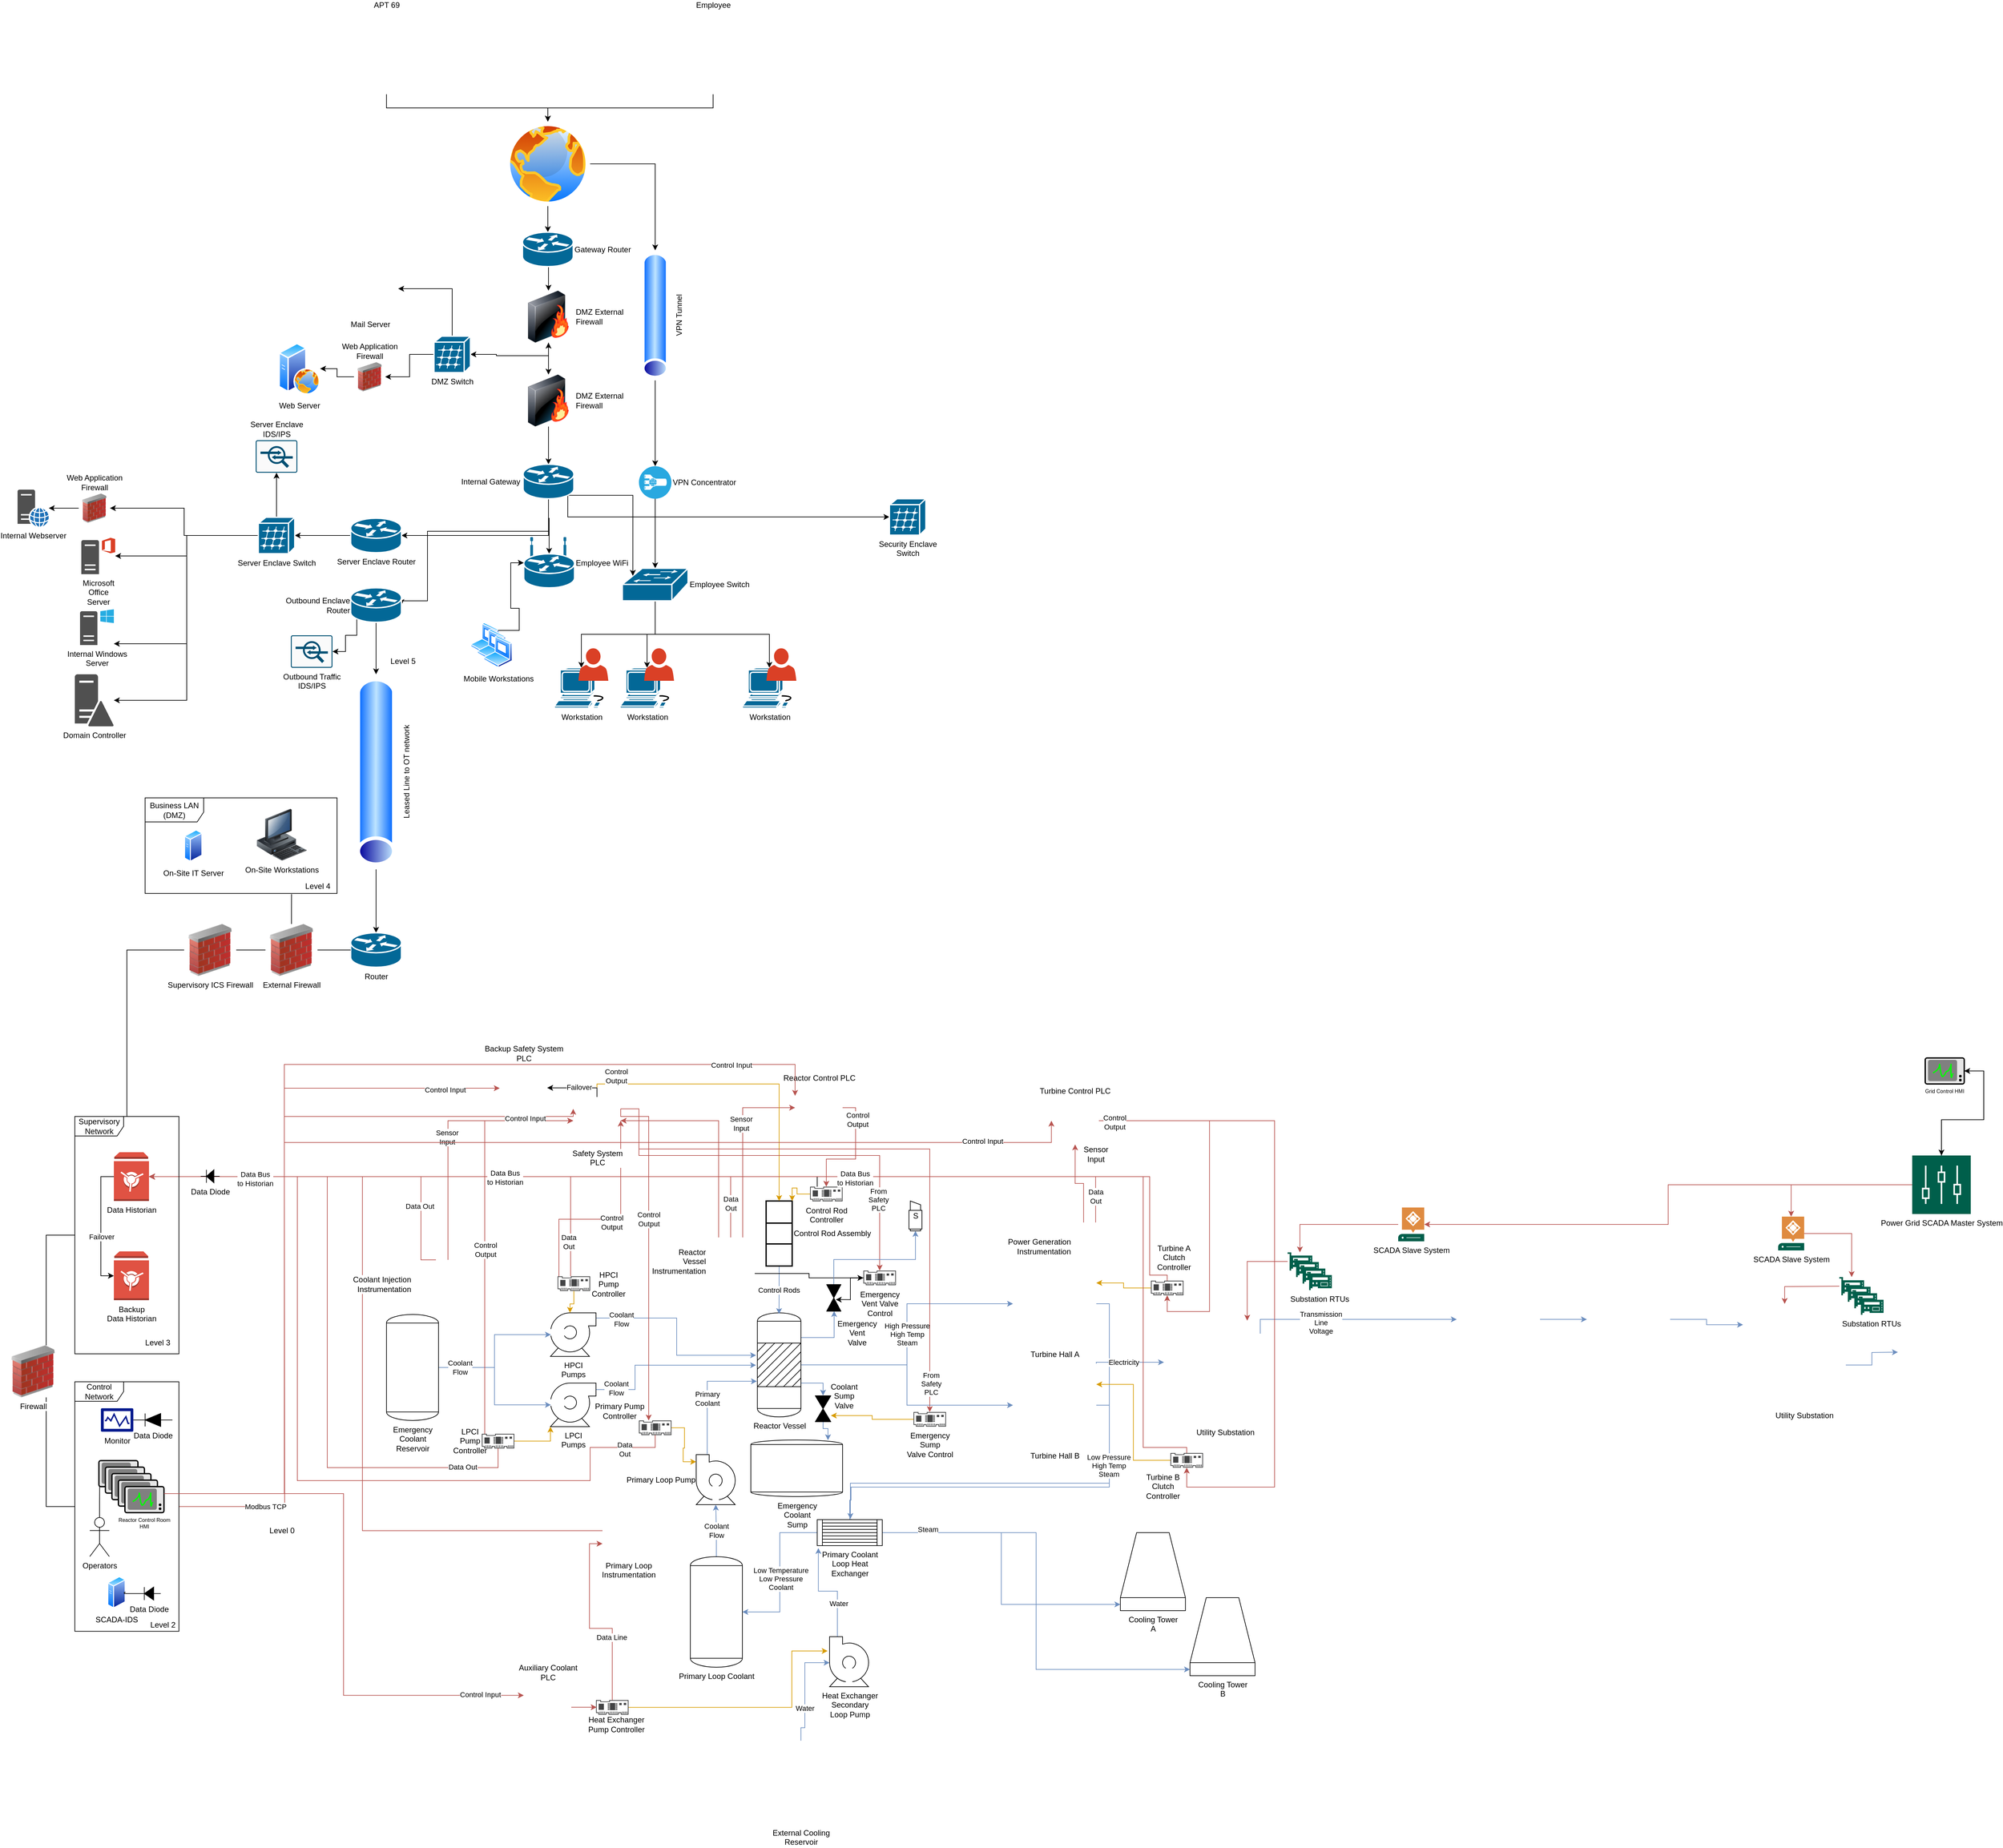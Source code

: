 <mxfile version="13.0.3" type="device"><diagram id="z6lDNcYZY55_JNsH3k8B" name="Page-1"><mxGraphModel dx="2523" dy="2067" grid="1" gridSize="10" guides="1" tooltips="1" connect="1" arrows="1" fold="1" page="1" pageScale="1" pageWidth="850" pageHeight="1100" math="0" shadow="0"><root><mxCell id="0"/><mxCell id="1" parent="0"/><mxCell id="vTAzgm9SOpbQ6lN4UUDu-25" style="edgeStyle=orthogonalEdgeStyle;rounded=0;orthogonalLoop=1;jettySize=auto;html=1;exitX=0.5;exitY=1;exitDx=0;exitDy=0;entryX=0.5;entryY=0;entryDx=0;entryDy=0;entryPerimeter=0;" parent="1" source="vTAzgm9SOpbQ6lN4UUDu-3" target="vTAzgm9SOpbQ6lN4UUDu-24" edge="1"><mxGeometry relative="1" as="geometry"/></mxCell><mxCell id="vTAzgm9SOpbQ6lN4UUDu-50" style="edgeStyle=orthogonalEdgeStyle;rounded=0;orthogonalLoop=1;jettySize=auto;html=1;exitX=1;exitY=0.5;exitDx=0;exitDy=0;entryX=1;entryY=0.5;entryDx=0;entryDy=0;" parent="1" source="vTAzgm9SOpbQ6lN4UUDu-3" target="vTAzgm9SOpbQ6lN4UUDu-45" edge="1"><mxGeometry relative="1" as="geometry"/></mxCell><mxCell id="vTAzgm9SOpbQ6lN4UUDu-3" value="" style="aspect=fixed;perimeter=ellipsePerimeter;html=1;align=center;shadow=0;dashed=0;spacingTop=3;image;image=img/lib/active_directory/internet_globe.svg;" parent="1" vertex="1"><mxGeometry x="350" y="-10" width="130" height="130" as="geometry"/></mxCell><mxCell id="vTAzgm9SOpbQ6lN4UUDu-20" value="Web Server" style="aspect=fixed;perimeter=ellipsePerimeter;html=1;align=center;shadow=0;dashed=0;spacingTop=3;image;image=img/lib/active_directory/web_server.svg;" parent="1" vertex="1"><mxGeometry x="1" y="330" width="64" height="80" as="geometry"/></mxCell><mxCell id="vTAzgm9SOpbQ6lN4UUDu-31" style="edgeStyle=orthogonalEdgeStyle;rounded=0;orthogonalLoop=1;jettySize=auto;html=1;exitX=0.5;exitY=1;exitDx=0;exitDy=0;entryX=0.5;entryY=0;entryDx=0;entryDy=0;" parent="1" source="vTAzgm9SOpbQ6lN4UUDu-22" target="vTAzgm9SOpbQ6lN4UUDu-30" edge="1"><mxGeometry relative="1" as="geometry"/></mxCell><mxCell id="vTAzgm9SOpbQ6lN4UUDu-41" style="edgeStyle=orthogonalEdgeStyle;rounded=0;orthogonalLoop=1;jettySize=auto;html=1;exitX=0.5;exitY=1;exitDx=0;exitDy=0;entryX=1;entryY=0.5;entryDx=0;entryDy=0;entryPerimeter=0;" parent="1" source="vTAzgm9SOpbQ6lN4UUDu-22" target="vTAzgm9SOpbQ6lN4UUDu-32" edge="1"><mxGeometry relative="1" as="geometry"/></mxCell><mxCell id="vTAzgm9SOpbQ6lN4UUDu-22" value="DMZ External&lt;br&gt;Firewall" style="image;html=1;labelBackgroundColor=#ffffff;image=img/lib/clip_art/networking/Firewall-page1_128x128.png;labelPosition=right;verticalLabelPosition=middle;align=left;verticalAlign=middle;" parent="1" vertex="1"><mxGeometry x="376" y="250" width="80" height="80" as="geometry"/></mxCell><mxCell id="vTAzgm9SOpbQ6lN4UUDu-26" style="edgeStyle=orthogonalEdgeStyle;rounded=0;orthogonalLoop=1;jettySize=auto;html=1;exitX=0.5;exitY=1;exitDx=0;exitDy=0;exitPerimeter=0;entryX=0.5;entryY=0;entryDx=0;entryDy=0;" parent="1" source="vTAzgm9SOpbQ6lN4UUDu-24" target="vTAzgm9SOpbQ6lN4UUDu-22" edge="1"><mxGeometry relative="1" as="geometry"/></mxCell><mxCell id="vTAzgm9SOpbQ6lN4UUDu-24" value="Gateway Router" style="shape=mxgraph.cisco.routers.router;html=1;pointerEvents=1;dashed=0;fillColor=#036897;strokeColor=#ffffff;strokeWidth=2;verticalLabelPosition=middle;verticalAlign=middle;align=left;outlineConnect=0;labelPosition=right;" parent="1" vertex="1"><mxGeometry x="376" y="160" width="78" height="53" as="geometry"/></mxCell><mxCell id="vTAzgm9SOpbQ6lN4UUDu-64" style="edgeStyle=orthogonalEdgeStyle;rounded=0;orthogonalLoop=1;jettySize=auto;html=1;exitX=0.5;exitY=1;exitDx=0;exitDy=0;" parent="1" source="vTAzgm9SOpbQ6lN4UUDu-30" target="vTAzgm9SOpbQ6lN4UUDu-63" edge="1"><mxGeometry relative="1" as="geometry"/></mxCell><mxCell id="vTAzgm9SOpbQ6lN4UUDu-30" value="DMZ External&lt;br&gt;Firewall" style="image;html=1;labelBackgroundColor=#ffffff;image=img/lib/clip_art/networking/Firewall-page1_128x128.png;labelPosition=right;verticalLabelPosition=middle;align=left;verticalAlign=middle;" parent="1" vertex="1"><mxGeometry x="376" y="379" width="80" height="80" as="geometry"/></mxCell><mxCell id="vTAzgm9SOpbQ6lN4UUDu-39" style="edgeStyle=orthogonalEdgeStyle;rounded=0;orthogonalLoop=1;jettySize=auto;html=1;exitX=0.5;exitY=0;exitDx=0;exitDy=0;exitPerimeter=0;entryX=1;entryY=0.5;entryDx=0;entryDy=0;" parent="1" source="vTAzgm9SOpbQ6lN4UUDu-32" target="vTAzgm9SOpbQ6lN4UUDu-38" edge="1"><mxGeometry relative="1" as="geometry"/></mxCell><mxCell id="vTAzgm9SOpbQ6lN4UUDu-40" style="edgeStyle=orthogonalEdgeStyle;rounded=0;orthogonalLoop=1;jettySize=auto;html=1;exitX=1;exitY=0.5;exitDx=0;exitDy=0;exitPerimeter=0;entryX=0.5;entryY=1;entryDx=0;entryDy=0;" parent="1" source="vTAzgm9SOpbQ6lN4UUDu-32" target="vTAzgm9SOpbQ6lN4UUDu-22" edge="1"><mxGeometry relative="1" as="geometry"/></mxCell><mxCell id="nzCxfdsDnTXJZ-oLb4dI-15" style="edgeStyle=orthogonalEdgeStyle;rounded=0;orthogonalLoop=1;jettySize=auto;html=1;exitX=0;exitY=0.5;exitDx=0;exitDy=0;exitPerimeter=0;entryX=1;entryY=0.5;entryDx=0;entryDy=0;" parent="1" source="vTAzgm9SOpbQ6lN4UUDu-32" target="nzCxfdsDnTXJZ-oLb4dI-14" edge="1"><mxGeometry relative="1" as="geometry"/></mxCell><mxCell id="vTAzgm9SOpbQ6lN4UUDu-32" value="DMZ Switch" style="shape=mxgraph.cisco.switches.server_switch;html=1;pointerEvents=1;dashed=0;fillColor=#036897;strokeColor=#ffffff;strokeWidth=2;verticalLabelPosition=bottom;verticalAlign=top;align=center;outlineConnect=0;" parent="1" vertex="1"><mxGeometry x="240" y="320" width="56" height="56" as="geometry"/></mxCell><mxCell id="vTAzgm9SOpbQ6lN4UUDu-37" value="Mail Server" style="shape=image;html=1;verticalAlign=top;verticalLabelPosition=bottom;labelBackgroundColor=#ffffff;imageAspect=0;aspect=fixed;image=https://cdn2.iconfinder.com/data/icons/whcompare-isometric-web-hosting-servers/50/server-2-128.png" parent="1" vertex="1"><mxGeometry x="78" y="160" width="128" height="128" as="geometry"/></mxCell><mxCell id="vTAzgm9SOpbQ6lN4UUDu-38" value="" style="shape=image;html=1;verticalAlign=top;verticalLabelPosition=bottom;labelBackgroundColor=#ffffff;imageAspect=0;aspect=fixed;image=https://cdn1.iconfinder.com/data/icons/hawcons/32/699332-icon-6-mail-envelope-closed-128.png" parent="1" vertex="1"><mxGeometry x="117" y="213" width="68" height="68" as="geometry"/></mxCell><mxCell id="vTAzgm9SOpbQ6lN4UUDu-43" style="edgeStyle=orthogonalEdgeStyle;rounded=0;orthogonalLoop=1;jettySize=auto;html=1;exitX=0.5;exitY=1;exitDx=0;exitDy=0;entryX=0.5;entryY=0;entryDx=0;entryDy=0;" parent="1" source="vTAzgm9SOpbQ6lN4UUDu-42" target="vTAzgm9SOpbQ6lN4UUDu-3" edge="1"><mxGeometry relative="1" as="geometry"/></mxCell><mxCell id="vTAzgm9SOpbQ6lN4UUDu-42" value="APT 69" style="shape=image;html=1;verticalAlign=bottom;verticalLabelPosition=top;labelBackgroundColor=#ffffff;imageAspect=0;aspect=fixed;image=https://cdn0.iconfinder.com/data/icons/famous-character-vol-1-colored/48/JD-17-128.png;labelPosition=center;align=center;" parent="1" vertex="1"><mxGeometry x="103" y="-180" width="128" height="128" as="geometry"/></mxCell><mxCell id="vTAzgm9SOpbQ6lN4UUDu-49" style="edgeStyle=orthogonalEdgeStyle;rounded=0;orthogonalLoop=1;jettySize=auto;html=1;exitX=0.5;exitY=1;exitDx=0;exitDy=0;" parent="1" source="vTAzgm9SOpbQ6lN4UUDu-44" target="vTAzgm9SOpbQ6lN4UUDu-3" edge="1"><mxGeometry relative="1" as="geometry"/></mxCell><mxCell id="vTAzgm9SOpbQ6lN4UUDu-44" value="Employee" style="shape=image;html=1;verticalAlign=bottom;verticalLabelPosition=top;labelBackgroundColor=#ffffff;imageAspect=0;aspect=fixed;image=https://cdn0.iconfinder.com/data/icons/ikooni-outline-free-basic/128/free-17-128.png;labelPosition=center;align=center;" parent="1" vertex="1"><mxGeometry x="605" y="-180" width="128" height="128" as="geometry"/></mxCell><mxCell id="vTAzgm9SOpbQ6lN4UUDu-52" style="edgeStyle=orthogonalEdgeStyle;rounded=0;orthogonalLoop=1;jettySize=auto;html=1;entryX=0.5;entryY=0;entryDx=0;entryDy=0;entryPerimeter=0;" parent="1" source="vTAzgm9SOpbQ6lN4UUDu-45" target="vTAzgm9SOpbQ6lN4UUDu-51" edge="1"><mxGeometry relative="1" as="geometry"/></mxCell><mxCell id="vTAzgm9SOpbQ6lN4UUDu-45" value="VPN Tunnel" style="aspect=fixed;perimeter=ellipsePerimeter;html=1;align=center;shadow=0;dashed=0;spacingTop=3;image;image=img/lib/active_directory/tunnel.svg;rotation=-90;" parent="1" vertex="1"><mxGeometry x="480" y="268" width="200" height="40" as="geometry"/></mxCell><mxCell id="vTAzgm9SOpbQ6lN4UUDu-55" style="edgeStyle=orthogonalEdgeStyle;rounded=0;orthogonalLoop=1;jettySize=auto;html=1;exitX=0.5;exitY=1;exitDx=0;exitDy=0;exitPerimeter=0;entryX=0.5;entryY=0;entryDx=0;entryDy=0;entryPerimeter=0;" parent="1" source="vTAzgm9SOpbQ6lN4UUDu-51" target="vTAzgm9SOpbQ6lN4UUDu-54" edge="1"><mxGeometry relative="1" as="geometry"/></mxCell><mxCell id="vTAzgm9SOpbQ6lN4UUDu-51" value="VPN Concentrator" style="verticalLabelPosition=middle;html=1;fillColor=#28A8E0;verticalAlign=middle;points=[[0.145,0.145,0],[0.856,0.145,0],[0.855,0.855,0],[0.145,0.855,0],[0.5,0,0], [1,0.5,0], [0.5,1,0],[0,0.5,0]];pointerEvents=1;align=left;shape=mxgraph.cisco_safe.capability.vpn_concentrator;labelPosition=right;" parent="1" vertex="1"><mxGeometry x="555" y="520" width="50" height="50" as="geometry"/></mxCell><mxCell id="vTAzgm9SOpbQ6lN4UUDu-56" style="edgeStyle=orthogonalEdgeStyle;rounded=0;orthogonalLoop=1;jettySize=auto;html=1;exitX=0.5;exitY=0.98;exitDx=0;exitDy=0;exitPerimeter=0;" parent="1" source="vTAzgm9SOpbQ6lN4UUDu-54" target="vTAzgm9SOpbQ6lN4UUDu-60" edge="1"><mxGeometry relative="1" as="geometry"><mxPoint x="500" y="730" as="targetPoint"/></mxGeometry></mxCell><mxCell id="vTAzgm9SOpbQ6lN4UUDu-57" style="edgeStyle=orthogonalEdgeStyle;rounded=0;orthogonalLoop=1;jettySize=auto;html=1;exitX=0.5;exitY=0.98;exitDx=0;exitDy=0;exitPerimeter=0;entryX=0.5;entryY=0;entryDx=0;entryDy=0;entryPerimeter=0;" parent="1" source="vTAzgm9SOpbQ6lN4UUDu-54" target="vTAzgm9SOpbQ6lN4UUDu-61" edge="1"><mxGeometry relative="1" as="geometry"><mxPoint x="581" y="730" as="targetPoint"/></mxGeometry></mxCell><mxCell id="vTAzgm9SOpbQ6lN4UUDu-58" style="edgeStyle=orthogonalEdgeStyle;rounded=0;orthogonalLoop=1;jettySize=auto;html=1;exitX=0.5;exitY=0.98;exitDx=0;exitDy=0;exitPerimeter=0;entryX=0.5;entryY=0;entryDx=0;entryDy=0;entryPerimeter=0;" parent="1" source="vTAzgm9SOpbQ6lN4UUDu-54" target="vTAzgm9SOpbQ6lN4UUDu-62" edge="1"><mxGeometry relative="1" as="geometry"><mxPoint x="660" y="730" as="targetPoint"/></mxGeometry></mxCell><mxCell id="vTAzgm9SOpbQ6lN4UUDu-54" value="Employee Switch" style="shape=mxgraph.cisco.switches.workgroup_switch;html=1;pointerEvents=1;dashed=0;fillColor=#036897;strokeColor=#ffffff;strokeWidth=2;verticalLabelPosition=middle;verticalAlign=middle;align=left;outlineConnect=0;labelPosition=right;" parent="1" vertex="1"><mxGeometry x="529.5" y="677" width="101" height="50" as="geometry"/></mxCell><mxCell id="vTAzgm9SOpbQ6lN4UUDu-60" value="Workstation" style="shape=mxgraph.cisco.computers_and_peripherals.workstation;html=1;pointerEvents=1;dashed=0;fillColor=#036897;strokeColor=#ffffff;strokeWidth=2;verticalLabelPosition=bottom;verticalAlign=top;align=center;outlineConnect=0;" parent="1" vertex="1"><mxGeometry x="425" y="830" width="83" height="62" as="geometry"/></mxCell><mxCell id="vTAzgm9SOpbQ6lN4UUDu-61" value="Workstation" style="shape=mxgraph.cisco.computers_and_peripherals.workstation;html=1;pointerEvents=1;dashed=0;fillColor=#036897;strokeColor=#ffffff;strokeWidth=2;verticalLabelPosition=bottom;verticalAlign=top;align=center;outlineConnect=0;" parent="1" vertex="1"><mxGeometry x="526" y="830" width="83" height="62" as="geometry"/></mxCell><mxCell id="vTAzgm9SOpbQ6lN4UUDu-62" value="Workstation" style="shape=mxgraph.cisco.computers_and_peripherals.workstation;html=1;pointerEvents=1;dashed=0;fillColor=#036897;strokeColor=#ffffff;strokeWidth=2;verticalLabelPosition=bottom;verticalAlign=top;align=center;outlineConnect=0;" parent="1" vertex="1"><mxGeometry x="714" y="830" width="83" height="62" as="geometry"/></mxCell><mxCell id="vTAzgm9SOpbQ6lN4UUDu-68" style="edgeStyle=orthogonalEdgeStyle;rounded=0;orthogonalLoop=1;jettySize=auto;html=1;exitX=0.5;exitY=1;exitDx=0;exitDy=0;exitPerimeter=0;entryX=0.5;entryY=0.32;entryDx=0;entryDy=0;entryPerimeter=0;" parent="1" source="vTAzgm9SOpbQ6lN4UUDu-63" target="vTAzgm9SOpbQ6lN4UUDu-69" edge="1"><mxGeometry relative="1" as="geometry"><mxPoint x="416" y="630" as="targetPoint"/></mxGeometry></mxCell><mxCell id="vTAzgm9SOpbQ6lN4UUDu-77" style="edgeStyle=orthogonalEdgeStyle;rounded=0;orthogonalLoop=1;jettySize=auto;html=1;exitX=0.5;exitY=1;exitDx=0;exitDy=0;exitPerimeter=0;entryX=1;entryY=0.5;entryDx=0;entryDy=0;entryPerimeter=0;" parent="1" source="vTAzgm9SOpbQ6lN4UUDu-63" target="vTAzgm9SOpbQ6lN4UUDu-76" edge="1"><mxGeometry relative="1" as="geometry"/></mxCell><mxCell id="vTAzgm9SOpbQ6lN4UUDu-100" style="edgeStyle=orthogonalEdgeStyle;rounded=0;orthogonalLoop=1;jettySize=auto;html=1;exitX=0.5;exitY=1;exitDx=0;exitDy=0;exitPerimeter=0;entryX=1;entryY=0.5;entryDx=0;entryDy=0;entryPerimeter=0;" parent="1" source="vTAzgm9SOpbQ6lN4UUDu-63" target="vTAzgm9SOpbQ6lN4UUDu-98" edge="1"><mxGeometry relative="1" as="geometry"><Array as="points"><mxPoint x="416" y="620"/><mxPoint x="230" y="620"/><mxPoint x="230" y="727"/></Array></mxGeometry></mxCell><mxCell id="nzCxfdsDnTXJZ-oLb4dI-6" style="edgeStyle=orthogonalEdgeStyle;rounded=0;orthogonalLoop=1;jettySize=auto;html=1;exitX=0.88;exitY=0.9;exitDx=0;exitDy=0;exitPerimeter=0;entryX=0.16;entryY=0.23;entryDx=0;entryDy=0;entryPerimeter=0;" parent="1" source="vTAzgm9SOpbQ6lN4UUDu-63" target="vTAzgm9SOpbQ6lN4UUDu-54" edge="1"><mxGeometry relative="1" as="geometry"/></mxCell><mxCell id="XNIP4xteuBHeiGneUhtY-113" style="edgeStyle=orthogonalEdgeStyle;rounded=0;orthogonalLoop=1;jettySize=auto;html=1;exitX=0.88;exitY=0.9;exitDx=0;exitDy=0;exitPerimeter=0;entryX=0;entryY=0.5;entryDx=0;entryDy=0;entryPerimeter=0;" parent="1" source="vTAzgm9SOpbQ6lN4UUDu-63" target="XNIP4xteuBHeiGneUhtY-74" edge="1"><mxGeometry relative="1" as="geometry"><Array as="points"><mxPoint x="446" y="598"/></Array></mxGeometry></mxCell><mxCell id="vTAzgm9SOpbQ6lN4UUDu-63" value="Internal Gateway&amp;nbsp;" style="shape=mxgraph.cisco.routers.router;html=1;pointerEvents=1;dashed=0;fillColor=#036897;strokeColor=#ffffff;strokeWidth=2;verticalLabelPosition=middle;verticalAlign=middle;align=right;outlineConnect=0;labelPosition=left;" parent="1" vertex="1"><mxGeometry x="377" y="517" width="78" height="53" as="geometry"/></mxCell><mxCell id="vTAzgm9SOpbQ6lN4UUDu-69" value="Employee WiFi" style="shape=mxgraph.cisco.routers.wireless_router;html=1;pointerEvents=1;dashed=0;fillColor=#036897;strokeColor=#ffffff;strokeWidth=2;verticalLabelPosition=middle;verticalAlign=middle;align=left;outlineConnect=0;labelPosition=right;direction=east;" parent="1" vertex="1"><mxGeometry x="378" y="630" width="78" height="77" as="geometry"/></mxCell><mxCell id="vTAzgm9SOpbQ6lN4UUDu-80" style="edgeStyle=orthogonalEdgeStyle;rounded=0;orthogonalLoop=1;jettySize=auto;html=1;exitX=0;exitY=0.5;exitDx=0;exitDy=0;exitPerimeter=0;entryX=1;entryY=0.5;entryDx=0;entryDy=0;entryPerimeter=0;" parent="1" source="vTAzgm9SOpbQ6lN4UUDu-76" target="vTAzgm9SOpbQ6lN4UUDu-79" edge="1"><mxGeometry relative="1" as="geometry"/></mxCell><mxCell id="vTAzgm9SOpbQ6lN4UUDu-76" value="Server Enclave Router" style="shape=mxgraph.cisco.routers.router;html=1;pointerEvents=1;dashed=0;fillColor=#036897;strokeColor=#ffffff;strokeWidth=2;verticalLabelPosition=bottom;verticalAlign=top;align=center;outlineConnect=0;" parent="1" vertex="1"><mxGeometry x="112" y="600" width="78" height="53" as="geometry"/></mxCell><mxCell id="vTAzgm9SOpbQ6lN4UUDu-89" style="edgeStyle=orthogonalEdgeStyle;rounded=0;orthogonalLoop=1;jettySize=auto;html=1;exitX=0;exitY=0.5;exitDx=0;exitDy=0;exitPerimeter=0;" parent="1" source="vTAzgm9SOpbQ6lN4UUDu-79" target="vTAzgm9SOpbQ6lN4UUDu-86" edge="1"><mxGeometry relative="1" as="geometry"/></mxCell><mxCell id="vTAzgm9SOpbQ6lN4UUDu-90" style="edgeStyle=orthogonalEdgeStyle;rounded=0;orthogonalLoop=1;jettySize=auto;html=1;exitX=0;exitY=0.5;exitDx=0;exitDy=0;exitPerimeter=0;" parent="1" source="vTAzgm9SOpbQ6lN4UUDu-79" target="vTAzgm9SOpbQ6lN4UUDu-87" edge="1"><mxGeometry relative="1" as="geometry"><Array as="points"><mxPoint x="-140" y="627"/><mxPoint x="-140" y="793"/></Array></mxGeometry></mxCell><mxCell id="vTAzgm9SOpbQ6lN4UUDu-93" style="edgeStyle=orthogonalEdgeStyle;rounded=0;orthogonalLoop=1;jettySize=auto;html=1;exitX=0;exitY=0.5;exitDx=0;exitDy=0;exitPerimeter=0;" parent="1" source="vTAzgm9SOpbQ6lN4UUDu-79" target="vTAzgm9SOpbQ6lN4UUDu-92" edge="1"><mxGeometry relative="1" as="geometry"><Array as="points"><mxPoint x="-140" y="627"/><mxPoint x="-140" y="880"/></Array></mxGeometry></mxCell><mxCell id="nzCxfdsDnTXJZ-oLb4dI-10" value="" style="edgeStyle=orthogonalEdgeStyle;rounded=0;orthogonalLoop=1;jettySize=auto;html=1;" parent="1" source="vTAzgm9SOpbQ6lN4UUDu-79" target="nzCxfdsDnTXJZ-oLb4dI-9" edge="1"><mxGeometry relative="1" as="geometry"/></mxCell><mxCell id="nzCxfdsDnTXJZ-oLb4dI-12" style="edgeStyle=orthogonalEdgeStyle;rounded=0;orthogonalLoop=1;jettySize=auto;html=1;exitX=0;exitY=0.5;exitDx=0;exitDy=0;exitPerimeter=0;entryX=1;entryY=0.5;entryDx=0;entryDy=0;" parent="1" source="vTAzgm9SOpbQ6lN4UUDu-79" target="nzCxfdsDnTXJZ-oLb4dI-11" edge="1"><mxGeometry relative="1" as="geometry"/></mxCell><mxCell id="vTAzgm9SOpbQ6lN4UUDu-79" value="Server Enclave Switch" style="shape=mxgraph.cisco.switches.server_switch;html=1;pointerEvents=1;dashed=0;fillColor=#036897;strokeColor=#ffffff;strokeWidth=2;verticalLabelPosition=bottom;verticalAlign=top;align=center;outlineConnect=0;" parent="1" vertex="1"><mxGeometry x="-30" y="598.5" width="56" height="56" as="geometry"/></mxCell><mxCell id="vTAzgm9SOpbQ6lN4UUDu-85" value="Internal Webserver" style="pointerEvents=1;shadow=0;dashed=0;html=1;strokeColor=none;fillColor=#505050;labelPosition=center;verticalLabelPosition=bottom;verticalAlign=top;outlineConnect=0;align=center;shape=mxgraph.office.servers.web_server_blue;" parent="1" vertex="1"><mxGeometry x="-400" y="556" width="48" height="57" as="geometry"/></mxCell><mxCell id="vTAzgm9SOpbQ6lN4UUDu-86" value="Microsoft&lt;br&gt;Office&lt;br&gt;Server" style="pointerEvents=1;shadow=0;dashed=0;html=1;strokeColor=none;fillColor=#505050;labelPosition=center;verticalLabelPosition=bottom;verticalAlign=top;outlineConnect=0;align=center;shape=mxgraph.office.servers.office_web_apps_server;" parent="1" vertex="1"><mxGeometry x="-302" y="630" width="52" height="56" as="geometry"/></mxCell><mxCell id="vTAzgm9SOpbQ6lN4UUDu-87" value="Internal Windows&lt;br&gt;Server" style="pointerEvents=1;shadow=0;dashed=0;html=1;strokeColor=none;fillColor=#505050;labelPosition=center;verticalLabelPosition=bottom;verticalAlign=top;outlineConnect=0;align=center;shape=mxgraph.office.servers.windows_server;" parent="1" vertex="1"><mxGeometry x="-304" y="740" width="52" height="55" as="geometry"/></mxCell><mxCell id="vTAzgm9SOpbQ6lN4UUDu-92" value="Domain Controller" style="pointerEvents=1;shadow=0;dashed=0;html=1;strokeColor=none;fillColor=#505050;labelPosition=center;verticalLabelPosition=bottom;verticalAlign=top;outlineConnect=0;align=center;shape=mxgraph.office.servers.domain_controller;" parent="1" vertex="1"><mxGeometry x="-312" y="840" width="60" height="80" as="geometry"/></mxCell><mxCell id="vTAzgm9SOpbQ6lN4UUDu-94" value="" style="aspect=fixed;perimeter=ellipsePerimeter;html=1;align=center;shadow=0;dashed=0;spacingTop=3;image;image=img/lib/active_directory/laptop_client.svg;" parent="1" vertex="1"><mxGeometry x="296" y="760" width="45" height="50" as="geometry"/></mxCell><mxCell id="vTAzgm9SOpbQ6lN4UUDu-97" style="edgeStyle=orthogonalEdgeStyle;rounded=0;orthogonalLoop=1;jettySize=auto;html=1;exitX=0.75;exitY=0;exitDx=0;exitDy=0;entryX=0;entryY=0.5;entryDx=0;entryDy=0;entryPerimeter=0;" parent="1" source="vTAzgm9SOpbQ6lN4UUDu-95" target="vTAzgm9SOpbQ6lN4UUDu-69" edge="1"><mxGeometry relative="1" as="geometry"/></mxCell><mxCell id="vTAzgm9SOpbQ6lN4UUDu-95" value="" style="aspect=fixed;perimeter=ellipsePerimeter;html=1;align=center;shadow=0;dashed=0;spacingTop=3;image;image=img/lib/active_directory/laptop_client.svg;" parent="1" vertex="1"><mxGeometry x="306" y="770" width="45" height="50" as="geometry"/></mxCell><mxCell id="vTAzgm9SOpbQ6lN4UUDu-96" value="Mobile Workstations" style="aspect=fixed;perimeter=ellipsePerimeter;html=1;align=center;shadow=0;dashed=0;spacingTop=3;image;image=img/lib/active_directory/laptop_client.svg;" parent="1" vertex="1"><mxGeometry x="316" y="780" width="45" height="50" as="geometry"/></mxCell><mxCell id="vTAzgm9SOpbQ6lN4UUDu-108" style="edgeStyle=orthogonalEdgeStyle;rounded=0;orthogonalLoop=1;jettySize=auto;html=1;exitX=0.5;exitY=1;exitDx=0;exitDy=0;exitPerimeter=0;" parent="1" source="vTAzgm9SOpbQ6lN4UUDu-98" target="vTAzgm9SOpbQ6lN4UUDu-103" edge="1"><mxGeometry relative="1" as="geometry"/></mxCell><mxCell id="nzCxfdsDnTXJZ-oLb4dI-7" style="edgeStyle=orthogonalEdgeStyle;rounded=0;orthogonalLoop=1;jettySize=auto;html=1;exitX=0.12;exitY=0.9;exitDx=0;exitDy=0;exitPerimeter=0;entryX=1;entryY=0.5;entryDx=0;entryDy=0;entryPerimeter=0;" parent="1" source="vTAzgm9SOpbQ6lN4UUDu-98" target="nzCxfdsDnTXJZ-oLb4dI-5" edge="1"><mxGeometry relative="1" as="geometry"><Array as="points"><mxPoint x="121" y="780"/><mxPoint x="104" y="780"/><mxPoint x="104" y="805"/></Array></mxGeometry></mxCell><mxCell id="vTAzgm9SOpbQ6lN4UUDu-98" value="Outbound Enclave&lt;br&gt;Router" style="shape=mxgraph.cisco.routers.router;html=1;pointerEvents=1;dashed=0;fillColor=#036897;strokeColor=#ffffff;strokeWidth=2;verticalLabelPosition=middle;verticalAlign=middle;align=right;outlineConnect=0;labelPosition=left;" parent="1" vertex="1"><mxGeometry x="112" y="707" width="78" height="53" as="geometry"/></mxCell><mxCell id="vTAzgm9SOpbQ6lN4UUDu-109" style="edgeStyle=orthogonalEdgeStyle;rounded=0;orthogonalLoop=1;jettySize=auto;html=1;exitX=0;exitY=0.5;exitDx=0;exitDy=0;entryX=0.5;entryY=0;entryDx=0;entryDy=0;entryPerimeter=0;" parent="1" source="vTAzgm9SOpbQ6lN4UUDu-103" target="WHV50q5se44xTHTEr7ru-1" edge="1"><mxGeometry relative="1" as="geometry"><mxPoint x="151" y="1230" as="targetPoint"/></mxGeometry></mxCell><mxCell id="vTAzgm9SOpbQ6lN4UUDu-103" value="Leased Line to OT network" style="aspect=fixed;perimeter=ellipsePerimeter;html=1;align=center;shadow=0;dashed=0;spacingTop=3;image;image=img/lib/active_directory/tunnel.svg;rotation=-90;labelPosition=center;verticalLabelPosition=bottom;verticalAlign=top;" parent="1" vertex="1"><mxGeometry x="1" y="960" width="300" height="60" as="geometry"/></mxCell><mxCell id="vTAzgm9SOpbQ6lN4UUDu-113" value="" style="pointerEvents=1;shadow=0;dashed=0;html=1;strokeColor=none;labelPosition=center;verticalLabelPosition=bottom;verticalAlign=top;outlineConnect=0;align=center;shape=mxgraph.office.users.user;fillColor=#DA4026;" parent="1" vertex="1"><mxGeometry x="462" y="800" width="46" height="50" as="geometry"/></mxCell><mxCell id="vTAzgm9SOpbQ6lN4UUDu-116" value="" style="pointerEvents=1;shadow=0;dashed=0;html=1;strokeColor=none;labelPosition=center;verticalLabelPosition=bottom;verticalAlign=top;outlineConnect=0;align=center;shape=mxgraph.office.users.user;fillColor=#DA4026;" parent="1" vertex="1"><mxGeometry x="563" y="800" width="46" height="50" as="geometry"/></mxCell><mxCell id="vTAzgm9SOpbQ6lN4UUDu-117" value="" style="pointerEvents=1;shadow=0;dashed=0;html=1;strokeColor=none;labelPosition=center;verticalLabelPosition=bottom;verticalAlign=top;outlineConnect=0;align=center;shape=mxgraph.office.users.user;fillColor=#DA4026;" parent="1" vertex="1"><mxGeometry x="751" y="800" width="46" height="50" as="geometry"/></mxCell><mxCell id="vTAzgm9SOpbQ6lN4UUDu-118" value="" style="shape=image;html=1;verticalAlign=top;verticalLabelPosition=bottom;labelBackgroundColor=#ffffff;imageAspect=0;aspect=fixed;image=https://cdn4.iconfinder.com/data/icons/oil-industry-11/64/oil_separator-Artboil-buildings-industry-industrial-128.png" parent="1" vertex="1"><mxGeometry x="1361.94" y="1834" width="128" height="128" as="geometry"/></mxCell><mxCell id="vTAzgm9SOpbQ6lN4UUDu-119" value="" style="shape=image;html=1;verticalAlign=top;verticalLabelPosition=bottom;labelBackgroundColor=#ffffff;imageAspect=0;aspect=fixed;image=https://cdn4.iconfinder.com/data/icons/oil-industry-11/64/oil_separator-Artboil-buildings-industry-industrial-128.png" parent="1" vertex="1"><mxGeometry x="1371.94" y="1844" width="128" height="128" as="geometry"/></mxCell><mxCell id="vTAzgm9SOpbQ6lN4UUDu-126" style="edgeStyle=orthogonalEdgeStyle;rounded=0;orthogonalLoop=1;jettySize=auto;html=1;exitX=1;exitY=0;exitDx=0;exitDy=0;entryX=0;entryY=0.25;entryDx=0;entryDy=0;fillColor=#dae8fc;strokeColor=#6c8ebf;" parent="1" source="vTAzgm9SOpbQ6lN4UUDu-120" target="vTAzgm9SOpbQ6lN4UUDu-122" edge="1"><mxGeometry relative="1" as="geometry"/></mxCell><mxCell id="vTAzgm9SOpbQ6lN4UUDu-225" value="Transmission&lt;br&gt;Line&lt;br&gt;Voltage" style="edgeLabel;html=1;align=center;verticalAlign=middle;resizable=0;points=[];" parent="vTAzgm9SOpbQ6lN4UUDu-126" vertex="1" connectable="0"><mxGeometry x="-0.284" y="-5" relative="1" as="geometry"><mxPoint x="-1" as="offset"/></mxGeometry></mxCell><mxCell id="vTAzgm9SOpbQ6lN4UUDu-120" value="" style="shape=image;html=1;verticalAlign=top;verticalLabelPosition=bottom;labelBackgroundColor=#ffffff;imageAspect=0;aspect=fixed;image=https://cdn4.iconfinder.com/data/icons/oil-industry-11/64/oil_separator-Artboil-buildings-industry-industrial-128.png" parent="1" vertex="1"><mxGeometry x="1381.94" y="1854" width="128" height="128" as="geometry"/></mxCell><mxCell id="vTAzgm9SOpbQ6lN4UUDu-121" value="Utility Substation" style="shape=image;html=1;verticalAlign=top;verticalLabelPosition=bottom;labelBackgroundColor=#ffffff;imageAspect=0;aspect=fixed;image=https://cdn4.iconfinder.com/data/icons/oil-industry-11/64/oil_separator-Artboil-buildings-industry-industrial-128.png" parent="1" vertex="1"><mxGeometry x="1391.94" y="1864" width="128" height="128" as="geometry"/></mxCell><mxCell id="vTAzgm9SOpbQ6lN4UUDu-127" style="edgeStyle=orthogonalEdgeStyle;rounded=0;orthogonalLoop=1;jettySize=auto;html=1;exitX=1;exitY=0.25;exitDx=0;exitDy=0;entryX=0;entryY=0.25;entryDx=0;entryDy=0;fillColor=#dae8fc;strokeColor=#6c8ebf;" parent="1" source="vTAzgm9SOpbQ6lN4UUDu-122" target="vTAzgm9SOpbQ6lN4UUDu-123" edge="1"><mxGeometry relative="1" as="geometry"/></mxCell><mxCell id="vTAzgm9SOpbQ6lN4UUDu-122" value="" style="shape=image;html=1;verticalAlign=top;verticalLabelPosition=bottom;labelBackgroundColor=#ffffff;imageAspect=0;aspect=fixed;image=https://cdn3.iconfinder.com/data/icons/energy-and-power-glyph-24-px/24/Electricity_pole_electricity_pylon_power_mast_transmission_pole_utility_pylon-128.png" parent="1" vertex="1"><mxGeometry x="1811.94" y="1800" width="128" height="128" as="geometry"/></mxCell><mxCell id="nzCxfdsDnTXJZ-oLb4dI-45" style="edgeStyle=orthogonalEdgeStyle;rounded=0;orthogonalLoop=1;jettySize=auto;html=1;exitX=1;exitY=0.25;exitDx=0;exitDy=0;entryX=0;entryY=0.25;entryDx=0;entryDy=0;fillColor=#dae8fc;strokeColor=#6c8ebf;" parent="1" source="vTAzgm9SOpbQ6lN4UUDu-123" target="nzCxfdsDnTXJZ-oLb4dI-41" edge="1"><mxGeometry relative="1" as="geometry"/></mxCell><mxCell id="vTAzgm9SOpbQ6lN4UUDu-123" value="" style="shape=image;html=1;verticalAlign=top;verticalLabelPosition=bottom;labelBackgroundColor=#ffffff;imageAspect=0;aspect=fixed;image=https://cdn3.iconfinder.com/data/icons/energy-and-power-glyph-24-px/24/Electricity_pole_electricity_pylon_power_mast_transmission_pole_utility_pylon-128.png" parent="1" vertex="1"><mxGeometry x="2011.94" y="1800" width="128" height="128" as="geometry"/></mxCell><mxCell id="vTAzgm9SOpbQ6lN4UUDu-140" value="High Pressure&lt;br&gt;High Temp&lt;br&gt;Steam" style="edgeStyle=orthogonalEdgeStyle;rounded=0;orthogonalLoop=1;jettySize=auto;html=1;entryX=0;entryY=0.5;entryDx=0;entryDy=0;fillColor=#dae8fc;strokeColor=#6c8ebf;" parent="1" source="vTAzgm9SOpbQ6lN4UUDu-130" target="vTAzgm9SOpbQ6lN4UUDu-133" edge="1"><mxGeometry relative="1" as="geometry"/></mxCell><mxCell id="vTAzgm9SOpbQ6lN4UUDu-141" value="" style="edgeStyle=orthogonalEdgeStyle;rounded=0;orthogonalLoop=1;jettySize=auto;html=1;entryX=0;entryY=0.5;entryDx=0;entryDy=0;fillColor=#dae8fc;strokeColor=#6c8ebf;" parent="1" source="vTAzgm9SOpbQ6lN4UUDu-130" target="vTAzgm9SOpbQ6lN4UUDu-134" edge="1"><mxGeometry relative="1" as="geometry"/></mxCell><mxCell id="XNIP4xteuBHeiGneUhtY-79" style="edgeStyle=orthogonalEdgeStyle;rounded=0;orthogonalLoop=1;jettySize=auto;html=1;entryX=-0.007;entryY=0.501;entryDx=0;entryDy=0;entryPerimeter=0;fillColor=#dae8fc;strokeColor=#6c8ebf;" parent="1" source="vTAzgm9SOpbQ6lN4UUDu-130" target="XNIP4xteuBHeiGneUhtY-77" edge="1"><mxGeometry relative="1" as="geometry"><Array as="points"><mxPoint x="838" y="1930"/></Array></mxGeometry></mxCell><mxCell id="XNIP4xteuBHeiGneUhtY-92" style="edgeStyle=orthogonalEdgeStyle;rounded=0;orthogonalLoop=1;jettySize=auto;html=1;entryX=0.007;entryY=0.523;entryDx=0;entryDy=0;entryPerimeter=0;fillColor=#dae8fc;strokeColor=#6c8ebf;" parent="1" source="vTAzgm9SOpbQ6lN4UUDu-130" target="XNIP4xteuBHeiGneUhtY-91" edge="1"><mxGeometry relative="1" as="geometry"><Array as="points"><mxPoint x="855" y="1860"/></Array></mxGeometry></mxCell><mxCell id="vTAzgm9SOpbQ6lN4UUDu-130" value="Reactor Vessel" style="shape=mxgraph.pid.vessels.reactor;html=1;align=center;verticalLabelPosition=bottom;verticalAlign=top;dashed=0;" parent="1" vertex="1"><mxGeometry x="737" y="1822" width="67" height="160" as="geometry"/></mxCell><mxCell id="vTAzgm9SOpbQ6lN4UUDu-131" value="Cooling Tower&lt;br&gt;B" style="verticalLabelPosition=bottom;outlineConnect=0;align=center;dashed=0;html=1;verticalAlign=top;shape=mxgraph.pid.misc.cooling_tower" parent="1" vertex="1"><mxGeometry x="1401.94" y="2260" width="100" height="120" as="geometry"/></mxCell><mxCell id="vTAzgm9SOpbQ6lN4UUDu-132" value="Cooling Tower&lt;br&gt;A" style="verticalLabelPosition=bottom;outlineConnect=0;align=center;dashed=0;html=1;verticalAlign=top;shape=mxgraph.pid.misc.cooling_tower" parent="1" vertex="1"><mxGeometry x="1294.94" y="2160" width="100" height="120" as="geometry"/></mxCell><mxCell id="XNIP4xteuBHeiGneUhtY-110" style="edgeStyle=orthogonalEdgeStyle;rounded=0;orthogonalLoop=1;jettySize=auto;html=1;exitX=1;exitY=0.5;exitDx=0;exitDy=0;entryX=0.518;entryY=-0.042;entryDx=0;entryDy=0;entryPerimeter=0;fillColor=#dae8fc;strokeColor=#6c8ebf;" parent="1" source="vTAzgm9SOpbQ6lN4UUDu-133" target="vTAzgm9SOpbQ6lN4UUDu-156" edge="1"><mxGeometry relative="1" as="geometry"><mxPoint x="1100" y="2270" as="targetPoint"/><Array as="points"><mxPoint x="1278" y="1808"/><mxPoint x="1278" y="2090"/><mxPoint x="881" y="2090"/><mxPoint x="881" y="2110"/><mxPoint x="879" y="2110"/><mxPoint x="879" y="2142"/><mxPoint x="881" y="2142"/></Array></mxGeometry></mxCell><mxCell id="vTAzgm9SOpbQ6lN4UUDu-133" value="Turbine Hall A" style="shape=image;html=1;verticalAlign=top;verticalLabelPosition=bottom;labelBackgroundColor=#ffffff;imageAspect=0;aspect=fixed;image=https://cdn2.iconfinder.com/data/icons/business-and-education-1/512/127_Turbine_Verticle_axis_wind_technology_technology_smart-128.png" parent="1" vertex="1"><mxGeometry x="1129.94" y="1744" width="128" height="128" as="geometry"/></mxCell><mxCell id="vTAzgm9SOpbQ6lN4UUDu-201" style="edgeStyle=orthogonalEdgeStyle;rounded=0;orthogonalLoop=1;jettySize=auto;html=1;exitX=1;exitY=0.5;exitDx=0;exitDy=0;fillColor=#dae8fc;strokeColor=#6c8ebf;" parent="1" source="vTAzgm9SOpbQ6lN4UUDu-134" edge="1"><mxGeometry relative="1" as="geometry"><mxPoint x="880" y="2139" as="targetPoint"/><Array as="points"><mxPoint x="1278" y="1964"/><mxPoint x="1278" y="2084"/><mxPoint x="880" y="2084"/></Array></mxGeometry></mxCell><mxCell id="vTAzgm9SOpbQ6lN4UUDu-221" value="Low Pressure&lt;br&gt;High Temp&lt;br&gt;Steam" style="edgeLabel;html=1;align=center;verticalAlign=middle;resizable=0;points=[];" parent="vTAzgm9SOpbQ6lN4UUDu-201" vertex="1" connectable="0"><mxGeometry x="-0.72" y="-1" relative="1" as="geometry"><mxPoint y="29.53" as="offset"/></mxGeometry></mxCell><mxCell id="vTAzgm9SOpbQ6lN4UUDu-223" style="edgeStyle=orthogonalEdgeStyle;rounded=0;orthogonalLoop=1;jettySize=auto;html=1;exitX=1;exitY=0;exitDx=0;exitDy=0;entryX=0;entryY=0.5;entryDx=0;entryDy=0;fillColor=#dae8fc;strokeColor=#6c8ebf;" parent="1" source="vTAzgm9SOpbQ6lN4UUDu-134" target="vTAzgm9SOpbQ6lN4UUDu-118" edge="1"><mxGeometry relative="1" as="geometry"><Array as="points"><mxPoint x="1257.94" y="1898"/></Array></mxGeometry></mxCell><mxCell id="vTAzgm9SOpbQ6lN4UUDu-224" value="Electricity" style="edgeLabel;html=1;align=center;verticalAlign=middle;resizable=0;points=[];" parent="vTAzgm9SOpbQ6lN4UUDu-223" vertex="1" connectable="0"><mxGeometry x="0.503" y="3" relative="1" as="geometry"><mxPoint x="-35.92" y="3" as="offset"/></mxGeometry></mxCell><mxCell id="vTAzgm9SOpbQ6lN4UUDu-134" value="Turbine Hall B" style="shape=image;html=1;verticalAlign=top;verticalLabelPosition=bottom;labelBackgroundColor=#ffffff;imageAspect=0;aspect=fixed;image=https://cdn2.iconfinder.com/data/icons/business-and-education-1/512/127_Turbine_Verticle_axis_wind_technology_technology_smart-128.png" parent="1" vertex="1"><mxGeometry x="1129.94" y="1900" width="128" height="128" as="geometry"/></mxCell><mxCell id="vTAzgm9SOpbQ6lN4UUDu-144" style="edgeStyle=orthogonalEdgeStyle;rounded=0;orthogonalLoop=1;jettySize=auto;html=1;exitX=1;exitY=0;exitDx=0;exitDy=0;exitPerimeter=0;entryX=-0.029;entryY=0.408;entryDx=0;entryDy=0;entryPerimeter=0;fillColor=#dae8fc;strokeColor=#6c8ebf;" parent="1" source="vTAzgm9SOpbQ6lN4UUDu-138" target="vTAzgm9SOpbQ6lN4UUDu-130" edge="1"><mxGeometry relative="1" as="geometry"><Array as="points"><mxPoint x="489" y="1830"/><mxPoint x="613" y="1830"/><mxPoint x="613" y="1887"/></Array></mxGeometry></mxCell><mxCell id="vTAzgm9SOpbQ6lN4UUDu-198" value="Coolant&lt;br&gt;Flow" style="edgeLabel;html=1;align=center;verticalAlign=middle;resizable=0;points=[];" parent="vTAzgm9SOpbQ6lN4UUDu-144" vertex="1" connectable="0"><mxGeometry x="-0.697" y="-2" relative="1" as="geometry"><mxPoint as="offset"/></mxGeometry></mxCell><mxCell id="vTAzgm9SOpbQ6lN4UUDu-138" value="HPCI&lt;br&gt;Pumps" style="shape=mxgraph.pid.pumps.centrifugal_pump_1;html=1;align=center;verticalLabelPosition=bottom;verticalAlign=top;dashed=0;" parent="1" vertex="1"><mxGeometry x="419" y="1822" width="70" height="67" as="geometry"/></mxCell><mxCell id="vTAzgm9SOpbQ6lN4UUDu-146" style="edgeStyle=orthogonalEdgeStyle;rounded=0;orthogonalLoop=1;jettySize=auto;html=1;exitX=1;exitY=0;exitDx=0;exitDy=0;exitPerimeter=0;entryX=-0.029;entryY=0.503;entryDx=0;entryDy=0;entryPerimeter=0;fillColor=#dae8fc;strokeColor=#6c8ebf;" parent="1" source="vTAzgm9SOpbQ6lN4UUDu-139" target="vTAzgm9SOpbQ6lN4UUDu-130" edge="1"><mxGeometry relative="1" as="geometry"><Array as="points"><mxPoint x="469" y="1930"/><mxPoint x="469" y="1940"/><mxPoint x="549" y="1940"/><mxPoint x="549" y="1903"/></Array></mxGeometry></mxCell><mxCell id="vTAzgm9SOpbQ6lN4UUDu-199" value="Coolant&lt;br&gt;Flow" style="edgeLabel;html=1;align=center;verticalAlign=middle;resizable=0;points=[];" parent="vTAzgm9SOpbQ6lN4UUDu-146" vertex="1" connectable="0"><mxGeometry x="-0.474" y="2" relative="1" as="geometry"><mxPoint x="-7.24" as="offset"/></mxGeometry></mxCell><mxCell id="vTAzgm9SOpbQ6lN4UUDu-139" value="LPCI&lt;br&gt;Pumps" style="shape=mxgraph.pid.pumps.centrifugal_pump_1;html=1;align=center;verticalLabelPosition=bottom;verticalAlign=top;dashed=0;" parent="1" vertex="1"><mxGeometry x="419" y="1930" width="70" height="67" as="geometry"/></mxCell><mxCell id="vTAzgm9SOpbQ6lN4UUDu-148" style="edgeStyle=orthogonalEdgeStyle;rounded=0;orthogonalLoop=1;jettySize=auto;html=1;exitX=1;exitY=0.5;exitDx=0;exitDy=0;exitPerimeter=0;entryX=0.01;entryY=0.5;entryDx=0;entryDy=0;entryPerimeter=0;fillColor=#dae8fc;strokeColor=#6c8ebf;" parent="1" source="vTAzgm9SOpbQ6lN4UUDu-147" target="vTAzgm9SOpbQ6lN4UUDu-138" edge="1"><mxGeometry relative="1" as="geometry"/></mxCell><mxCell id="vTAzgm9SOpbQ6lN4UUDu-149" style="edgeStyle=orthogonalEdgeStyle;rounded=0;orthogonalLoop=1;jettySize=auto;html=1;exitX=1;exitY=0.5;exitDx=0;exitDy=0;exitPerimeter=0;entryX=0.01;entryY=0.5;entryDx=0;entryDy=0;entryPerimeter=0;fillColor=#dae8fc;strokeColor=#6c8ebf;" parent="1" source="vTAzgm9SOpbQ6lN4UUDu-147" target="vTAzgm9SOpbQ6lN4UUDu-139" edge="1"><mxGeometry relative="1" as="geometry"/></mxCell><mxCell id="vTAzgm9SOpbQ6lN4UUDu-197" value="Coolant&lt;br&gt;Flow" style="edgeLabel;html=1;align=center;verticalAlign=middle;resizable=0;points=[];" parent="vTAzgm9SOpbQ6lN4UUDu-149" vertex="1" connectable="0"><mxGeometry x="-0.864" y="-1" relative="1" as="geometry"><mxPoint x="17.71" y="-1.01" as="offset"/></mxGeometry></mxCell><mxCell id="vTAzgm9SOpbQ6lN4UUDu-147" value="Emergency&lt;br&gt;Coolant&lt;br&gt;Reservoir" style="shape=mxgraph.pid.vessels.tank;html=1;align=center;verticalLabelPosition=bottom;verticalAlign=top;dashed=0;" parent="1" vertex="1"><mxGeometry x="167" y="1824.5" width="80" height="163" as="geometry"/></mxCell><mxCell id="vTAzgm9SOpbQ6lN4UUDu-154" value="Coolant&lt;br&gt;Flow" style="edgeStyle=orthogonalEdgeStyle;rounded=0;orthogonalLoop=1;jettySize=auto;html=1;exitX=0.5;exitY=0;exitDx=0;exitDy=0;exitPerimeter=0;entryX=0.485;entryY=1;entryDx=0;entryDy=0;entryPerimeter=0;fillColor=#dae8fc;strokeColor=#6c8ebf;" parent="1" source="vTAzgm9SOpbQ6lN4UUDu-150" target="vTAzgm9SOpbQ6lN4UUDu-153" edge="1"><mxGeometry relative="1" as="geometry"/></mxCell><mxCell id="vTAzgm9SOpbQ6lN4UUDu-150" value="Primary Loop Coolant" style="shape=mxgraph.pid.vessels.tank;html=1;align=center;verticalLabelPosition=bottom;verticalAlign=top;dashed=0;direction=east;" parent="1" vertex="1"><mxGeometry x="634" y="2197" width="80" height="170" as="geometry"/></mxCell><mxCell id="vTAzgm9SOpbQ6lN4UUDu-155" value="Primary&lt;br&gt;Coolant" style="edgeStyle=orthogonalEdgeStyle;rounded=0;orthogonalLoop=1;jettySize=auto;html=1;exitX=0;exitY=0;exitDx=0;exitDy=0;exitPerimeter=0;entryX=-0.011;entryY=0.658;entryDx=0;entryDy=0;entryPerimeter=0;fillColor=#dae8fc;strokeColor=#6c8ebf;" parent="1" source="vTAzgm9SOpbQ6lN4UUDu-153" target="vTAzgm9SOpbQ6lN4UUDu-130" edge="1"><mxGeometry relative="1" as="geometry"><Array as="points"><mxPoint x="660" y="2040"/><mxPoint x="660" y="1927"/></Array></mxGeometry></mxCell><mxCell id="vTAzgm9SOpbQ6lN4UUDu-153" value="Primary Loop Pump" style="shape=mxgraph.pid.pumps.centrifugal_pump_2;html=1;align=right;verticalLabelPosition=middle;verticalAlign=middle;dashed=0;labelPosition=left;" parent="1" vertex="1"><mxGeometry x="643" y="2040" width="62" height="77" as="geometry"/></mxCell><mxCell id="vTAzgm9SOpbQ6lN4UUDu-161" value="" style="edgeStyle=orthogonalEdgeStyle;rounded=0;orthogonalLoop=1;jettySize=auto;html=1;entryX=1;entryY=0.5;entryDx=0;entryDy=0;entryPerimeter=0;fillColor=#dae8fc;strokeColor=#6c8ebf;" parent="1" source="vTAzgm9SOpbQ6lN4UUDu-156" target="vTAzgm9SOpbQ6lN4UUDu-150" edge="1"><mxGeometry relative="1" as="geometry"><mxPoint x="809" y="2240" as="targetPoint"/></mxGeometry></mxCell><mxCell id="vTAzgm9SOpbQ6lN4UUDu-206" value="Low Temperature&lt;br&gt;Low Pressure&lt;br&gt;Coolant" style="edgeLabel;html=1;align=center;verticalAlign=middle;resizable=0;points=[];" parent="vTAzgm9SOpbQ6lN4UUDu-161" vertex="1" connectable="0"><mxGeometry x="0.084" y="1" relative="1" as="geometry"><mxPoint as="offset"/></mxGeometry></mxCell><mxCell id="XNIP4xteuBHeiGneUhtY-81" style="edgeStyle=orthogonalEdgeStyle;rounded=0;orthogonalLoop=1;jettySize=auto;html=1;entryX=0;entryY=0.92;entryDx=0;entryDy=0;entryPerimeter=0;fillColor=#dae8fc;strokeColor=#6c8ebf;" parent="1" source="vTAzgm9SOpbQ6lN4UUDu-156" target="vTAzgm9SOpbQ6lN4UUDu-132" edge="1"><mxGeometry relative="1" as="geometry"/></mxCell><mxCell id="XNIP4xteuBHeiGneUhtY-84" style="edgeStyle=orthogonalEdgeStyle;rounded=0;orthogonalLoop=1;jettySize=auto;html=1;entryX=0;entryY=0.92;entryDx=0;entryDy=0;entryPerimeter=0;fillColor=#dae8fc;strokeColor=#6c8ebf;" parent="1" source="vTAzgm9SOpbQ6lN4UUDu-156" target="vTAzgm9SOpbQ6lN4UUDu-131" edge="1"><mxGeometry relative="1" as="geometry"/></mxCell><mxCell id="XNIP4xteuBHeiGneUhtY-85" value="Steam" style="edgeLabel;html=1;align=center;verticalAlign=middle;resizable=0;points=[];" parent="XNIP4xteuBHeiGneUhtY-84" vertex="1" connectable="0"><mxGeometry x="-0.795" y="5" relative="1" as="geometry"><mxPoint as="offset"/></mxGeometry></mxCell><mxCell id="vTAzgm9SOpbQ6lN4UUDu-156" value="Primary Coolant&lt;br&gt;Loop Heat&lt;br&gt;Exchanger" style="shape=mxgraph.pid.heat_exchangers.fixed_straight_tubes_heat_exchanger;html=1;align=center;verticalLabelPosition=bottom;verticalAlign=top;dashed=0;direction=east;" parent="1" vertex="1"><mxGeometry x="829" y="2140" width="100" height="40" as="geometry"/></mxCell><mxCell id="vTAzgm9SOpbQ6lN4UUDu-165" value="Control Rods" style="edgeStyle=orthogonalEdgeStyle;rounded=0;orthogonalLoop=1;jettySize=auto;html=1;exitX=0.5;exitY=1;exitDx=0;exitDy=0;entryX=0.498;entryY=0.011;entryDx=0;entryDy=0;entryPerimeter=0;fillColor=#dae8fc;strokeColor=#6c8ebf;" parent="1" source="vTAzgm9SOpbQ6lN4UUDu-164" target="vTAzgm9SOpbQ6lN4UUDu-130" edge="1"><mxGeometry relative="1" as="geometry"/></mxCell><mxCell id="vTAzgm9SOpbQ6lN4UUDu-164" value="Control Rod Assembly" style="strokeWidth=2;html=1;shape=mxgraph.lean_mapping.buffer_or_safety_stock;labelPosition=right;verticalLabelPosition=middle;align=left;verticalAlign=middle;" parent="1" vertex="1"><mxGeometry x="750.5" y="1650" width="40" height="100" as="geometry"/></mxCell><mxCell id="vTAzgm9SOpbQ6lN4UUDu-183" style="edgeStyle=orthogonalEdgeStyle;rounded=0;orthogonalLoop=1;jettySize=auto;html=1;exitX=0.5;exitY=0;exitDx=0;exitDy=0;entryX=1;entryY=0.5;entryDx=0;entryDy=0;entryPerimeter=0;fillColor=#f8cecc;strokeColor=#b85450;" parent="1" source="vTAzgm9SOpbQ6lN4UUDu-166" target="vTAzgm9SOpbQ6lN4UUDu-177" edge="1"><mxGeometry relative="1" as="geometry"/></mxCell><mxCell id="XNIP4xteuBHeiGneUhtY-23" value="Data&lt;br&gt;Out" style="edgeLabel;html=1;align=center;verticalAlign=middle;resizable=0;points=[];" parent="vTAzgm9SOpbQ6lN4UUDu-183" vertex="1" connectable="0"><mxGeometry x="-0.84" y="1" relative="1" as="geometry"><mxPoint x="1" y="27" as="offset"/></mxGeometry></mxCell><mxCell id="vTAzgm9SOpbQ6lN4UUDu-190" style="edgeStyle=orthogonalEdgeStyle;rounded=0;orthogonalLoop=1;jettySize=auto;html=1;exitX=0.25;exitY=0;exitDx=0;exitDy=0;entryX=1;entryY=0.5;entryDx=0;entryDy=0;fillColor=#f8cecc;strokeColor=#b85450;" parent="1" source="vTAzgm9SOpbQ6lN4UUDu-166" target="vTAzgm9SOpbQ6lN4UUDu-188" edge="1"><mxGeometry relative="1" as="geometry"/></mxCell><mxCell id="nzCxfdsDnTXJZ-oLb4dI-38" style="edgeStyle=orthogonalEdgeStyle;rounded=0;orthogonalLoop=1;jettySize=auto;html=1;exitX=0.75;exitY=0;exitDx=0;exitDy=0;entryX=0;entryY=0.5;entryDx=0;entryDy=0;fillColor=#f8cecc;strokeColor=#b85450;" parent="1" source="vTAzgm9SOpbQ6lN4UUDu-166" target="nzCxfdsDnTXJZ-oLb4dI-35" edge="1"><mxGeometry relative="1" as="geometry"/></mxCell><mxCell id="XNIP4xteuBHeiGneUhtY-12" value="Sensor&lt;br&gt;Input" style="edgeLabel;html=1;align=center;verticalAlign=middle;resizable=0;points=[];" parent="nzCxfdsDnTXJZ-oLb4dI-38" vertex="1" connectable="0"><mxGeometry x="0.25" y="4" relative="1" as="geometry"><mxPoint x="1" as="offset"/></mxGeometry></mxCell><mxCell id="XNIP4xteuBHeiGneUhtY-102" style="edgeStyle=orthogonalEdgeStyle;rounded=0;orthogonalLoop=1;jettySize=auto;html=1;exitX=1;exitY=0.75;exitDx=0;exitDy=0;" parent="1" source="vTAzgm9SOpbQ6lN4UUDu-166" target="XNIP4xteuBHeiGneUhtY-94" edge="1"><mxGeometry relative="1" as="geometry"/></mxCell><mxCell id="vTAzgm9SOpbQ6lN4UUDu-166" value="Reactor&lt;br&gt;Vessel&lt;br&gt;Instrumentation" style="shape=image;html=1;verticalAlign=middle;verticalLabelPosition=middle;labelBackgroundColor=#ffffff;imageAspect=0;aspect=fixed;image=https://cdn3.iconfinder.com/data/icons/humano2/128x128/apps/sensors-applet.png;labelPosition=left;align=right;" parent="1" vertex="1"><mxGeometry x="659" y="1706" width="74" height="74" as="geometry"/></mxCell><mxCell id="vTAzgm9SOpbQ6lN4UUDu-184" style="edgeStyle=orthogonalEdgeStyle;rounded=0;orthogonalLoop=1;jettySize=auto;html=1;exitX=0;exitY=0.5;exitDx=0;exitDy=0;entryX=1;entryY=0.5;entryDx=0;entryDy=0;entryPerimeter=0;fillColor=#f8cecc;strokeColor=#b85450;" parent="1" source="vTAzgm9SOpbQ6lN4UUDu-169" target="vTAzgm9SOpbQ6lN4UUDu-177" edge="1"><mxGeometry relative="1" as="geometry"><Array as="points"><mxPoint x="130" y="2157"/><mxPoint x="130" y="1613"/></Array></mxGeometry></mxCell><mxCell id="vTAzgm9SOpbQ6lN4UUDu-169" value="Primary Loop&lt;br&gt;Instrumentation" style="shape=image;html=1;verticalAlign=top;verticalLabelPosition=bottom;labelBackgroundColor=#ffffff;imageAspect=0;aspect=fixed;image=https://cdn3.iconfinder.com/data/icons/humano2/128x128/apps/sensors-applet.png" parent="1" vertex="1"><mxGeometry x="499" y="2117" width="80" height="80" as="geometry"/></mxCell><mxCell id="vTAzgm9SOpbQ6lN4UUDu-182" style="edgeStyle=orthogonalEdgeStyle;rounded=0;orthogonalLoop=1;jettySize=auto;html=1;exitX=0.5;exitY=0;exitDx=0;exitDy=0;entryX=1;entryY=0.5;entryDx=0;entryDy=0;entryPerimeter=0;fillColor=#f8cecc;strokeColor=#b85450;" parent="1" source="vTAzgm9SOpbQ6lN4UUDu-170" target="vTAzgm9SOpbQ6lN4UUDu-177" edge="1"><mxGeometry relative="1" as="geometry"><Array as="points"><mxPoint x="220" y="1741"/><mxPoint x="220" y="1613"/></Array></mxGeometry></mxCell><mxCell id="XNIP4xteuBHeiGneUhtY-22" value="Data Out" style="edgeLabel;html=1;align=center;verticalAlign=middle;resizable=0;points=[];" parent="vTAzgm9SOpbQ6lN4UUDu-182" vertex="1" connectable="0"><mxGeometry x="-0.629" y="2" relative="1" as="geometry"><mxPoint as="offset"/></mxGeometry></mxCell><mxCell id="vTAzgm9SOpbQ6lN4UUDu-189" style="edgeStyle=orthogonalEdgeStyle;rounded=0;orthogonalLoop=1;jettySize=auto;html=1;exitX=0.75;exitY=0;exitDx=0;exitDy=0;entryX=0;entryY=0.5;entryDx=0;entryDy=0;fillColor=#f8cecc;strokeColor=#b85450;" parent="1" source="vTAzgm9SOpbQ6lN4UUDu-170" target="vTAzgm9SOpbQ6lN4UUDu-188" edge="1"><mxGeometry relative="1" as="geometry"/></mxCell><mxCell id="XNIP4xteuBHeiGneUhtY-21" value="Sensor&lt;br&gt;Input" style="edgeLabel;html=1;align=center;verticalAlign=middle;resizable=0;points=[];" parent="vTAzgm9SOpbQ6lN4UUDu-189" vertex="1" connectable="0"><mxGeometry x="-0.071" y="3" relative="1" as="geometry"><mxPoint x="1" as="offset"/></mxGeometry></mxCell><mxCell id="vTAzgm9SOpbQ6lN4UUDu-170" value="Coolant Injection&lt;br&gt;Instrumentation" style="shape=image;html=1;verticalAlign=middle;verticalLabelPosition=middle;labelBackgroundColor=#ffffff;imageAspect=0;aspect=fixed;image=https://cdn3.iconfinder.com/data/icons/humano2/128x128/apps/sensors-applet.png;labelPosition=left;align=right;" parent="1" vertex="1"><mxGeometry x="206" y="1740.5" width="74" height="74" as="geometry"/></mxCell><mxCell id="vTAzgm9SOpbQ6lN4UUDu-185" style="edgeStyle=orthogonalEdgeStyle;rounded=0;orthogonalLoop=1;jettySize=auto;html=1;exitX=0.5;exitY=0;exitDx=0;exitDy=0;entryX=1;entryY=0.5;entryDx=0;entryDy=0;entryPerimeter=0;fillColor=#f8cecc;strokeColor=#b85450;" parent="1" source="vTAzgm9SOpbQ6lN4UUDu-173" target="vTAzgm9SOpbQ6lN4UUDu-177" edge="1"><mxGeometry relative="1" as="geometry"/></mxCell><mxCell id="XNIP4xteuBHeiGneUhtY-24" value="Data&lt;br&gt;Out" style="edgeLabel;html=1;align=center;verticalAlign=middle;resizable=0;points=[];" parent="vTAzgm9SOpbQ6lN4UUDu-185" vertex="1" connectable="0"><mxGeometry x="-0.938" y="1" relative="1" as="geometry"><mxPoint x="1" y="7" as="offset"/></mxGeometry></mxCell><mxCell id="XNIP4xteuBHeiGneUhtY-5" style="edgeStyle=orthogonalEdgeStyle;rounded=0;orthogonalLoop=1;jettySize=auto;html=1;exitX=0.25;exitY=0;exitDx=0;exitDy=0;entryX=0.5;entryY=1;entryDx=0;entryDy=0;fillColor=#f8cecc;strokeColor=#b85450;" parent="1" source="vTAzgm9SOpbQ6lN4UUDu-173" target="XNIP4xteuBHeiGneUhtY-1" edge="1"><mxGeometry relative="1" as="geometry"/></mxCell><mxCell id="vTAzgm9SOpbQ6lN4UUDu-173" value="Power Generation&lt;br&gt;Instrumentation" style="shape=image;html=1;verticalAlign=middle;verticalLabelPosition=middle;labelBackgroundColor=#ffffff;imageAspect=0;aspect=fixed;image=https://cdn3.iconfinder.com/data/icons/humano2/128x128/apps/sensors-applet.png;labelPosition=left;align=right;" parent="1" vertex="1"><mxGeometry x="1219.94" y="1683" width="74" height="74" as="geometry"/></mxCell><mxCell id="vTAzgm9SOpbQ6lN4UUDu-187" style="edgeStyle=orthogonalEdgeStyle;rounded=0;orthogonalLoop=1;jettySize=auto;html=1;entryX=1;entryY=0.5;entryDx=0;entryDy=0;entryPerimeter=0;fillColor=#f8cecc;strokeColor=#b85450;" parent="1" source="vTAzgm9SOpbQ6lN4UUDu-174" target="vTAzgm9SOpbQ6lN4UUDu-177" edge="1"><mxGeometry relative="1" as="geometry"><Array as="points"><mxPoint x="338" y="2060"/><mxPoint x="76" y="2060"/><mxPoint x="76" y="1613"/></Array></mxGeometry></mxCell><mxCell id="vTAzgm9SOpbQ6lN4UUDu-196" value="Data Out" style="edgeLabel;html=1;align=center;verticalAlign=middle;resizable=0;points=[];" parent="vTAzgm9SOpbQ6lN4UUDu-187" vertex="1" connectable="0"><mxGeometry x="-0.834" y="-1" relative="1" as="geometry"><mxPoint as="offset"/></mxGeometry></mxCell><mxCell id="vTAzgm9SOpbQ6lN4UUDu-192" style="edgeStyle=orthogonalEdgeStyle;rounded=0;orthogonalLoop=1;jettySize=auto;html=1;entryX=0;entryY=0.5;entryDx=0;entryDy=0;fillColor=#f8cecc;strokeColor=#b85450;" parent="1" source="vTAzgm9SOpbQ6lN4UUDu-174" target="vTAzgm9SOpbQ6lN4UUDu-188" edge="1"><mxGeometry relative="1" as="geometry"><Array as="points"><mxPoint x="318" y="1997"/><mxPoint x="318" y="1678"/></Array></mxGeometry></mxCell><mxCell id="XNIP4xteuBHeiGneUhtY-20" value="Control&lt;br&gt;Output" style="edgeLabel;html=1;align=center;verticalAlign=middle;resizable=0;points=[];" parent="vTAzgm9SOpbQ6lN4UUDu-192" vertex="1" connectable="0"><mxGeometry x="-0.081" y="-1" relative="1" as="geometry"><mxPoint as="offset"/></mxGeometry></mxCell><mxCell id="vTAzgm9SOpbQ6lN4UUDu-195" style="edgeStyle=orthogonalEdgeStyle;rounded=0;orthogonalLoop=1;jettySize=auto;html=1;entryX=0;entryY=1;entryDx=0;entryDy=0;entryPerimeter=0;fillColor=#ffe6cc;strokeColor=#d79b00;" parent="1" source="vTAzgm9SOpbQ6lN4UUDu-174" target="vTAzgm9SOpbQ6lN4UUDu-139" edge="1"><mxGeometry relative="1" as="geometry"/></mxCell><mxCell id="vTAzgm9SOpbQ6lN4UUDu-174" value="" style="pointerEvents=1;shadow=0;dashed=0;html=1;strokeColor=none;fillColor=#434445;aspect=fixed;labelPosition=center;verticalLabelPosition=bottom;verticalAlign=top;align=center;outlineConnect=0;shape=mxgraph.vvd.scsi_controller;" parent="1" vertex="1"><mxGeometry x="313.5" y="2008" width="50" height="22.5" as="geometry"/></mxCell><mxCell id="vTAzgm9SOpbQ6lN4UUDu-186" style="edgeStyle=orthogonalEdgeStyle;rounded=0;orthogonalLoop=1;jettySize=auto;html=1;entryX=1;entryY=0.5;entryDx=0;entryDy=0;entryPerimeter=0;fillColor=#f8cecc;strokeColor=#b85450;" parent="1" source="vTAzgm9SOpbQ6lN4UUDu-175" target="vTAzgm9SOpbQ6lN4UUDu-177" edge="1"><mxGeometry relative="1" as="geometry"><Array as="points"><mxPoint x="450" y="1613"/></Array></mxGeometry></mxCell><mxCell id="vTAzgm9SOpbQ6lN4UUDu-210" value="Data&lt;br&gt;Out" style="edgeLabel;html=1;align=center;verticalAlign=middle;resizable=0;points=[];" parent="vTAzgm9SOpbQ6lN4UUDu-186" vertex="1" connectable="0"><mxGeometry x="-0.866" y="3" relative="1" as="geometry"><mxPoint as="offset"/></mxGeometry></mxCell><mxCell id="vTAzgm9SOpbQ6lN4UUDu-191" style="edgeStyle=orthogonalEdgeStyle;rounded=0;orthogonalLoop=1;jettySize=auto;html=1;entryX=1;entryY=0.5;entryDx=0;entryDy=0;fillColor=#f8cecc;strokeColor=#b85450;" parent="1" source="vTAzgm9SOpbQ6lN4UUDu-175" target="vTAzgm9SOpbQ6lN4UUDu-188" edge="1"><mxGeometry relative="1" as="geometry"><Array as="points"><mxPoint x="432" y="1678"/></Array></mxGeometry></mxCell><mxCell id="XNIP4xteuBHeiGneUhtY-19" value="Control&lt;br&gt;Output" style="edgeLabel;html=1;align=center;verticalAlign=middle;resizable=0;points=[];" parent="vTAzgm9SOpbQ6lN4UUDu-191" vertex="1" connectable="0"><mxGeometry x="0.004" y="-5" relative="1" as="geometry"><mxPoint as="offset"/></mxGeometry></mxCell><mxCell id="vTAzgm9SOpbQ6lN4UUDu-194" style="edgeStyle=orthogonalEdgeStyle;rounded=0;orthogonalLoop=1;jettySize=auto;html=1;entryX=0.43;entryY=0;entryDx=0;entryDy=0;entryPerimeter=0;fillColor=#ffe6cc;strokeColor=#d79b00;" parent="1" source="vTAzgm9SOpbQ6lN4UUDu-175" target="vTAzgm9SOpbQ6lN4UUDu-138" edge="1"><mxGeometry relative="1" as="geometry"/></mxCell><mxCell id="vTAzgm9SOpbQ6lN4UUDu-175" value="" style="pointerEvents=1;shadow=0;dashed=0;html=1;strokeColor=none;fillColor=#434445;aspect=fixed;labelPosition=center;verticalLabelPosition=bottom;verticalAlign=top;align=center;outlineConnect=0;shape=mxgraph.vvd.scsi_controller;" parent="1" vertex="1"><mxGeometry x="430" y="1765.75" width="50" height="22.5" as="geometry"/></mxCell><mxCell id="vTAzgm9SOpbQ6lN4UUDu-181" style="edgeStyle=orthogonalEdgeStyle;rounded=0;orthogonalLoop=1;jettySize=auto;html=1;exitX=0;exitY=0.5;exitDx=0;exitDy=0;exitPerimeter=0;entryX=0;entryY=0.5;entryDx=0;entryDy=0;entryPerimeter=0;" parent="1" source="vTAzgm9SOpbQ6lN4UUDu-177" target="vTAzgm9SOpbQ6lN4UUDu-180" edge="1"><mxGeometry relative="1" as="geometry"/></mxCell><mxCell id="XNIP4xteuBHeiGneUhtY-28" value="Failover" style="edgeLabel;html=1;align=center;verticalAlign=middle;resizable=0;points=[];" parent="vTAzgm9SOpbQ6lN4UUDu-181" vertex="1" connectable="0"><mxGeometry x="0.158" y="1" relative="1" as="geometry"><mxPoint y="1" as="offset"/></mxGeometry></mxCell><mxCell id="vTAzgm9SOpbQ6lN4UUDu-177" value="Data Historian" style="outlineConnect=0;dashed=0;verticalLabelPosition=bottom;verticalAlign=top;align=center;html=1;shape=mxgraph.aws3.vault;fillColor=#E05243;gradientColor=none;" parent="1" vertex="1"><mxGeometry x="-252" y="1575" width="54" height="75" as="geometry"/></mxCell><mxCell id="vTAzgm9SOpbQ6lN4UUDu-180" value="Backup&lt;br&gt;Data Historian" style="outlineConnect=0;dashed=0;verticalLabelPosition=bottom;verticalAlign=top;align=center;html=1;shape=mxgraph.aws3.vault;fillColor=#E05243;gradientColor=none;" parent="1" vertex="1"><mxGeometry x="-252" y="1727.5" width="54" height="75" as="geometry"/></mxCell><mxCell id="vTAzgm9SOpbQ6lN4UUDu-219" style="edgeStyle=orthogonalEdgeStyle;rounded=0;orthogonalLoop=1;jettySize=auto;html=1;exitX=0.5;exitY=0;exitDx=0;exitDy=0;entryX=0.5;entryY=0;entryDx=0;entryDy=0;fillColor=#ffe6cc;strokeColor=#d79b00;" parent="1" source="vTAzgm9SOpbQ6lN4UUDu-188" target="vTAzgm9SOpbQ6lN4UUDu-164" edge="1"><mxGeometry relative="1" as="geometry"/></mxCell><mxCell id="XNIP4xteuBHeiGneUhtY-13" value="Control&lt;br&gt;Output" style="edgeLabel;html=1;align=center;verticalAlign=middle;resizable=0;points=[];" parent="vTAzgm9SOpbQ6lN4UUDu-219" vertex="1" connectable="0"><mxGeometry x="-0.757" relative="1" as="geometry"><mxPoint x="-9.5" y="-12" as="offset"/></mxGeometry></mxCell><mxCell id="nzCxfdsDnTXJZ-oLb4dI-27" value="" style="edgeStyle=orthogonalEdgeStyle;rounded=0;orthogonalLoop=1;jettySize=auto;html=1;" parent="1" source="vTAzgm9SOpbQ6lN4UUDu-188" target="nzCxfdsDnTXJZ-oLb4dI-26" edge="1"><mxGeometry relative="1" as="geometry"><Array as="points"><mxPoint x="490" y="1476"/></Array></mxGeometry></mxCell><mxCell id="XNIP4xteuBHeiGneUhtY-14" value="Failover" style="edgeLabel;html=1;align=center;verticalAlign=middle;resizable=0;points=[];" parent="nzCxfdsDnTXJZ-oLb4dI-27" vertex="1" connectable="0"><mxGeometry x="-0.078" y="-1" relative="1" as="geometry"><mxPoint as="offset"/></mxGeometry></mxCell><mxCell id="XNIP4xteuBHeiGneUhtY-15" style="edgeStyle=orthogonalEdgeStyle;rounded=0;orthogonalLoop=1;jettySize=auto;html=1;exitX=1;exitY=0.25;exitDx=0;exitDy=0;fillColor=#f8cecc;strokeColor=#b85450;" parent="1" source="vTAzgm9SOpbQ6lN4UUDu-188" target="vTAzgm9SOpbQ6lN4UUDu-212" edge="1"><mxGeometry relative="1" as="geometry"><Array as="points"><mxPoint x="570" y="1520"/></Array></mxGeometry></mxCell><mxCell id="XNIP4xteuBHeiGneUhtY-18" value="Control&lt;br&gt;Output" style="edgeLabel;html=1;align=center;verticalAlign=middle;resizable=0;points=[];" parent="XNIP4xteuBHeiGneUhtY-15" vertex="1" connectable="0"><mxGeometry x="-0.188" relative="1" as="geometry"><mxPoint as="offset"/></mxGeometry></mxCell><mxCell id="XNIP4xteuBHeiGneUhtY-98" style="edgeStyle=orthogonalEdgeStyle;rounded=0;orthogonalLoop=1;jettySize=auto;html=1;exitX=1;exitY=0.5;exitDx=0;exitDy=0;fillColor=#f8cecc;strokeColor=#b85450;" parent="1" source="vTAzgm9SOpbQ6lN4UUDu-188" target="XNIP4xteuBHeiGneUhtY-94" edge="1"><mxGeometry relative="1" as="geometry"><Array as="points"><mxPoint x="555" y="1580"/><mxPoint x="925" y="1580"/></Array></mxGeometry></mxCell><mxCell id="XNIP4xteuBHeiGneUhtY-101" value="From&lt;br&gt;Safety&lt;br&gt;PLC" style="edgeLabel;html=1;align=center;verticalAlign=middle;resizable=0;points=[];" parent="XNIP4xteuBHeiGneUhtY-98" vertex="1" connectable="0"><mxGeometry x="0.653" y="-2" relative="1" as="geometry"><mxPoint as="offset"/></mxGeometry></mxCell><mxCell id="XNIP4xteuBHeiGneUhtY-99" style="edgeStyle=orthogonalEdgeStyle;rounded=0;orthogonalLoop=1;jettySize=auto;html=1;exitX=1;exitY=0.25;exitDx=0;exitDy=0;fillColor=#f8cecc;strokeColor=#b85450;" parent="1" source="vTAzgm9SOpbQ6lN4UUDu-188" target="XNIP4xteuBHeiGneUhtY-87" edge="1"><mxGeometry relative="1" as="geometry"><Array as="points"><mxPoint x="555" y="1570"/><mxPoint x="1002" y="1570"/></Array></mxGeometry></mxCell><mxCell id="XNIP4xteuBHeiGneUhtY-100" value="From&lt;br&gt;Safety&lt;br&gt;PLC" style="edgeLabel;html=1;align=center;verticalAlign=middle;resizable=0;points=[];" parent="XNIP4xteuBHeiGneUhtY-99" vertex="1" connectable="0"><mxGeometry x="0.907" y="2" relative="1" as="geometry"><mxPoint as="offset"/></mxGeometry></mxCell><mxCell id="vTAzgm9SOpbQ6lN4UUDu-188" value="Safety System&lt;br&gt;PLC" style="shape=image;html=1;verticalAlign=top;verticalLabelPosition=bottom;labelBackgroundColor=#ffffff;imageAspect=0;aspect=fixed;image=https://cdn1.iconfinder.com/data/icons/cryptocurrency-blockchain-fintech-free/32/Cryptocurrency_video_card-42-128.png" parent="1" vertex="1"><mxGeometry x="454" y="1490" width="73" height="73" as="geometry"/></mxCell><mxCell id="nzCxfdsDnTXJZ-oLb4dI-26" value="Backup Safety System&lt;br&gt;PLC" style="shape=image;html=1;verticalAlign=bottom;verticalLabelPosition=top;labelBackgroundColor=#ffffff;imageAspect=0;aspect=fixed;image=https://cdn1.iconfinder.com/data/icons/cryptocurrency-blockchain-fintech-free/32/Cryptocurrency_video_card-42-128.png;labelPosition=center;align=center;" parent="1" vertex="1"><mxGeometry x="341" y="1440" width="73" height="73" as="geometry"/></mxCell><mxCell id="vTAzgm9SOpbQ6lN4UUDu-228" style="edgeStyle=orthogonalEdgeStyle;rounded=0;orthogonalLoop=1;jettySize=auto;html=1;exitX=0.5;exitY=0;exitDx=0;exitDy=0;entryX=0;entryY=0.52;entryDx=0;entryDy=0;entryPerimeter=0;fillColor=#dae8fc;strokeColor=#6c8ebf;" parent="1" source="vTAzgm9SOpbQ6lN4UUDu-207" target="vTAzgm9SOpbQ6lN4UUDu-227" edge="1"><mxGeometry relative="1" as="geometry"><Array as="points"><mxPoint x="810" y="2460"/><mxPoint x="810" y="2360"/></Array></mxGeometry></mxCell><mxCell id="vTAzgm9SOpbQ6lN4UUDu-231" value="Water" style="edgeLabel;html=1;align=center;verticalAlign=middle;resizable=0;points=[];" parent="vTAzgm9SOpbQ6lN4UUDu-228" vertex="1" connectable="0"><mxGeometry x="-0.312" relative="1" as="geometry"><mxPoint as="offset"/></mxGeometry></mxCell><mxCell id="vTAzgm9SOpbQ6lN4UUDu-207" value="External Cooling&lt;br&gt;Reservoir" style="shape=image;html=1;verticalAlign=top;verticalLabelPosition=bottom;labelBackgroundColor=#ffffff;imageAspect=0;aspect=fixed;image=https://cdn3.iconfinder.com/data/icons/nature-37/120/tempaltaaaeqas-128.png" parent="1" vertex="1"><mxGeometry x="740" y="2480" width="128" height="128" as="geometry"/></mxCell><mxCell id="vTAzgm9SOpbQ6lN4UUDu-214" style="edgeStyle=orthogonalEdgeStyle;rounded=0;orthogonalLoop=1;jettySize=auto;html=1;entryX=1;entryY=0.5;entryDx=0;entryDy=0;entryPerimeter=0;fillColor=#f8cecc;strokeColor=#b85450;" parent="1" source="vTAzgm9SOpbQ6lN4UUDu-212" target="vTAzgm9SOpbQ6lN4UUDu-177" edge="1"><mxGeometry relative="1" as="geometry"><mxPoint x="420" y="2160" as="targetPoint"/><Array as="points"><mxPoint x="480" y="2029"/><mxPoint x="480" y="2080"/><mxPoint x="30" y="2080"/><mxPoint x="30" y="1613"/></Array></mxGeometry></mxCell><mxCell id="vTAzgm9SOpbQ6lN4UUDu-216" value="Data&lt;br&gt;Out" style="edgeLabel;html=1;align=center;verticalAlign=middle;resizable=0;points=[];" parent="vTAzgm9SOpbQ6lN4UUDu-214" vertex="1" connectable="0"><mxGeometry x="-0.9" y="3" relative="1" as="geometry"><mxPoint as="offset"/></mxGeometry></mxCell><mxCell id="vTAzgm9SOpbQ6lN4UUDu-217" style="edgeStyle=orthogonalEdgeStyle;rounded=0;orthogonalLoop=1;jettySize=auto;html=1;entryX=0;entryY=0.143;entryDx=0;entryDy=0;entryPerimeter=0;fillColor=#ffe6cc;strokeColor=#d79b00;" parent="1" source="vTAzgm9SOpbQ6lN4UUDu-212" target="vTAzgm9SOpbQ6lN4UUDu-153" edge="1"><mxGeometry relative="1" as="geometry"><mxPoint x="630" y="2050" as="targetPoint"/></mxGeometry></mxCell><mxCell id="vTAzgm9SOpbQ6lN4UUDu-212" value="" style="pointerEvents=1;shadow=0;dashed=0;html=1;strokeColor=none;fillColor=#434445;aspect=fixed;labelPosition=center;verticalLabelPosition=bottom;verticalAlign=top;align=center;outlineConnect=0;shape=mxgraph.vvd.scsi_controller;" parent="1" vertex="1"><mxGeometry x="555" y="1987.5" width="50" height="22.5" as="geometry"/></mxCell><mxCell id="vTAzgm9SOpbQ6lN4UUDu-229" style="edgeStyle=orthogonalEdgeStyle;rounded=0;orthogonalLoop=1;jettySize=auto;html=1;exitX=0;exitY=0;exitDx=0;exitDy=0;exitPerimeter=0;entryX=0.018;entryY=1.093;entryDx=0;entryDy=0;entryPerimeter=0;fillColor=#dae8fc;strokeColor=#6c8ebf;" parent="1" source="vTAzgm9SOpbQ6lN4UUDu-227" target="vTAzgm9SOpbQ6lN4UUDu-156" edge="1"><mxGeometry relative="1" as="geometry"><Array as="points"><mxPoint x="860" y="2320"/><mxPoint x="860" y="2250"/><mxPoint x="831" y="2250"/></Array></mxGeometry></mxCell><mxCell id="vTAzgm9SOpbQ6lN4UUDu-230" value="Water" style="edgeLabel;html=1;align=center;verticalAlign=middle;resizable=0;points=[];" parent="vTAzgm9SOpbQ6lN4UUDu-229" vertex="1" connectable="0"><mxGeometry x="-0.283" y="-2" relative="1" as="geometry"><mxPoint as="offset"/></mxGeometry></mxCell><mxCell id="vTAzgm9SOpbQ6lN4UUDu-227" value="Heat Exchanger &lt;br&gt;Secondary &lt;br&gt;Loop Pump" style="shape=mxgraph.pid.pumps.centrifugal_pump_2;html=1;align=center;verticalLabelPosition=bottom;verticalAlign=top;dashed=0;" parent="1" vertex="1"><mxGeometry x="848" y="2320" width="62" height="77" as="geometry"/></mxCell><mxCell id="vTAzgm9SOpbQ6lN4UUDu-233" style="edgeStyle=orthogonalEdgeStyle;rounded=0;orthogonalLoop=1;jettySize=auto;html=1;entryX=-0.048;entryY=0.286;entryDx=0;entryDy=0;entryPerimeter=0;fillColor=#ffe6cc;strokeColor=#d79b00;" parent="1" source="vTAzgm9SOpbQ6lN4UUDu-232" target="vTAzgm9SOpbQ6lN4UUDu-227" edge="1"><mxGeometry relative="1" as="geometry"><Array as="points"><mxPoint x="790" y="2429"/><mxPoint x="790" y="2342"/></Array><mxPoint x="949.07" y="2417" as="targetPoint"/></mxGeometry></mxCell><mxCell id="xKqcG1PCL2WEU8osSRxm-15" style="edgeStyle=orthogonalEdgeStyle;rounded=0;orthogonalLoop=1;jettySize=auto;html=1;entryX=0;entryY=0.75;entryDx=0;entryDy=0;fillColor=#f8cecc;strokeColor=#b85450;" edge="1" parent="1" source="vTAzgm9SOpbQ6lN4UUDu-232" target="vTAzgm9SOpbQ6lN4UUDu-169"><mxGeometry relative="1" as="geometry"/></mxCell><mxCell id="xKqcG1PCL2WEU8osSRxm-16" value="Data Line" style="edgeLabel;html=1;align=center;verticalAlign=middle;resizable=0;points=[];" vertex="1" connectable="0" parent="xKqcG1PCL2WEU8osSRxm-15"><mxGeometry x="-0.347" y="1" relative="1" as="geometry"><mxPoint as="offset"/></mxGeometry></mxCell><mxCell id="vTAzgm9SOpbQ6lN4UUDu-232" value="" style="pointerEvents=1;shadow=0;dashed=0;html=1;strokeColor=none;fillColor=#434445;aspect=fixed;labelPosition=center;verticalLabelPosition=bottom;verticalAlign=top;align=center;outlineConnect=0;shape=mxgraph.vvd.scsi_controller;" parent="1" vertex="1"><mxGeometry x="489.0" y="2417.5" width="50" height="22.5" as="geometry"/></mxCell><mxCell id="nzCxfdsDnTXJZ-oLb4dI-30" style="edgeStyle=orthogonalEdgeStyle;rounded=0;orthogonalLoop=1;jettySize=auto;html=1;entryX=1;entryY=0.5;entryDx=0;entryDy=0;entryPerimeter=0;" parent="1" source="nzCxfdsDnTXJZ-oLb4dI-1" target="vTAzgm9SOpbQ6lN4UUDu-177" edge="1"><mxGeometry relative="1" as="geometry"><Array as="points"><mxPoint x="829" y="1613"/></Array></mxGeometry></mxCell><mxCell id="xKqcG1PCL2WEU8osSRxm-10" style="edgeStyle=orthogonalEdgeStyle;rounded=0;orthogonalLoop=1;jettySize=auto;html=1;entryX=1;entryY=0;entryDx=0;entryDy=0;fillColor=#ffe6cc;strokeColor=#d79b00;" edge="1" parent="1" source="nzCxfdsDnTXJZ-oLb4dI-1" target="vTAzgm9SOpbQ6lN4UUDu-164"><mxGeometry relative="1" as="geometry"/></mxCell><mxCell id="nzCxfdsDnTXJZ-oLb4dI-1" value="Control Rod&lt;br&gt;Controller" style="pointerEvents=1;shadow=0;dashed=0;html=1;strokeColor=none;fillColor=#434445;aspect=fixed;labelPosition=center;verticalLabelPosition=bottom;verticalAlign=top;align=center;outlineConnect=0;shape=mxgraph.vvd.scsi_controller;" parent="1" vertex="1"><mxGeometry x="818" y="1628" width="50" height="22.5" as="geometry"/></mxCell><mxCell id="nzCxfdsDnTXJZ-oLb4dI-28" style="edgeStyle=orthogonalEdgeStyle;rounded=0;orthogonalLoop=1;jettySize=auto;html=1;entryX=1;entryY=0.25;entryDx=0;entryDy=0;fillColor=#ffe6cc;strokeColor=#d79b00;" parent="1" source="nzCxfdsDnTXJZ-oLb4dI-2" target="vTAzgm9SOpbQ6lN4UUDu-133" edge="1"><mxGeometry relative="1" as="geometry"/></mxCell><mxCell id="nzCxfdsDnTXJZ-oLb4dI-31" style="edgeStyle=orthogonalEdgeStyle;rounded=0;orthogonalLoop=1;jettySize=auto;html=1;entryX=1;entryY=0.5;entryDx=0;entryDy=0;entryPerimeter=0;fillColor=#f8cecc;strokeColor=#b85450;" parent="1" source="nzCxfdsDnTXJZ-oLb4dI-2" target="vTAzgm9SOpbQ6lN4UUDu-177" edge="1"><mxGeometry relative="1" as="geometry"><Array as="points"><mxPoint x="1367" y="1764"/><mxPoint x="1340" y="1764"/><mxPoint x="1340" y="1613"/></Array></mxGeometry></mxCell><mxCell id="nzCxfdsDnTXJZ-oLb4dI-2" value="" style="pointerEvents=1;shadow=0;dashed=0;html=1;strokeColor=none;fillColor=#434445;aspect=fixed;labelPosition=center;verticalLabelPosition=bottom;verticalAlign=top;align=center;outlineConnect=0;shape=mxgraph.vvd.scsi_controller;" parent="1" vertex="1"><mxGeometry x="1341.94" y="1772.5" width="50" height="22.5" as="geometry"/></mxCell><mxCell id="nzCxfdsDnTXJZ-oLb4dI-33" style="edgeStyle=orthogonalEdgeStyle;rounded=0;orthogonalLoop=1;jettySize=auto;html=1;entryX=1;entryY=0.25;entryDx=0;entryDy=0;fillColor=#ffe6cc;strokeColor=#d79b00;" parent="1" source="nzCxfdsDnTXJZ-oLb4dI-3" target="vTAzgm9SOpbQ6lN4UUDu-134" edge="1"><mxGeometry relative="1" as="geometry"/></mxCell><mxCell id="nzCxfdsDnTXJZ-oLb4dI-34" style="edgeStyle=orthogonalEdgeStyle;rounded=0;orthogonalLoop=1;jettySize=auto;html=1;entryX=1;entryY=0.5;entryDx=0;entryDy=0;entryPerimeter=0;fillColor=#f8cecc;strokeColor=#b85450;" parent="1" source="nzCxfdsDnTXJZ-oLb4dI-3" target="vTAzgm9SOpbQ6lN4UUDu-177" edge="1"><mxGeometry relative="1" as="geometry"><Array as="points"><mxPoint x="1330" y="2029"/><mxPoint x="1330" y="1612"/></Array></mxGeometry></mxCell><mxCell id="XNIP4xteuBHeiGneUhtY-25" value="Data Bus&lt;br&gt;to Historian" style="edgeLabel;html=1;align=center;verticalAlign=middle;resizable=0;points=[];" parent="nzCxfdsDnTXJZ-oLb4dI-34" vertex="1" connectable="0"><mxGeometry x="0.839" y="3" relative="1" as="geometry"><mxPoint as="offset"/></mxGeometry></mxCell><mxCell id="XNIP4xteuBHeiGneUhtY-26" value="Data Bus&lt;br&gt;to Historian" style="edgeLabel;html=1;align=center;verticalAlign=middle;resizable=0;points=[];" parent="nzCxfdsDnTXJZ-oLb4dI-34" vertex="1" connectable="0"><mxGeometry x="0.459" y="1" relative="1" as="geometry"><mxPoint as="offset"/></mxGeometry></mxCell><mxCell id="XNIP4xteuBHeiGneUhtY-27" value="Data Bus&lt;br&gt;to Historian" style="edgeLabel;html=1;align=center;verticalAlign=middle;resizable=0;points=[];" parent="nzCxfdsDnTXJZ-oLb4dI-34" vertex="1" connectable="0"><mxGeometry x="-0.074" y="2" relative="1" as="geometry"><mxPoint as="offset"/></mxGeometry></mxCell><mxCell id="nzCxfdsDnTXJZ-oLb4dI-3" value="" style="pointerEvents=1;shadow=0;dashed=0;html=1;strokeColor=none;fillColor=#434445;aspect=fixed;labelPosition=center;verticalLabelPosition=bottom;verticalAlign=top;align=center;outlineConnect=0;shape=mxgraph.vvd.scsi_controller;" parent="1" vertex="1"><mxGeometry x="1371.94" y="2037.5" width="50" height="22.5" as="geometry"/></mxCell><mxCell id="nzCxfdsDnTXJZ-oLb4dI-5" value="Outbound Traffic&lt;br&gt;IDS/IPS" style="points=[[0.015,0.015,0],[0.985,0.015,0],[0.985,0.985,0],[0.015,0.985,0],[0.25,0,0],[0.5,0,0],[0.75,0,0],[1,0.25,0],[1,0.5,0],[1,0.75,0],[0.75,1,0],[0.5,1,0],[0.25,1,0],[0,0.75,0],[0,0.5,0],[0,0.25,0]];verticalLabelPosition=bottom;html=1;verticalAlign=top;aspect=fixed;align=center;pointerEvents=1;shape=mxgraph.cisco19.rect;prIcon=ips_ids;fillColor=#FAFAFA;strokeColor=#005073;" parent="1" vertex="1"><mxGeometry x="20" y="780" width="64" height="50" as="geometry"/></mxCell><mxCell id="nzCxfdsDnTXJZ-oLb4dI-9" value="Server Enclave&lt;br&gt;IDS/IPS" style="points=[[0.015,0.015,0],[0.985,0.015,0],[0.985,0.985,0],[0.015,0.985,0],[0.25,0,0],[0.5,0,0],[0.75,0,0],[1,0.25,0],[1,0.5,0],[1,0.75,0],[0.75,1,0],[0.5,1,0],[0.25,1,0],[0,0.75,0],[0,0.5,0],[0,0.25,0]];verticalLabelPosition=top;html=1;verticalAlign=bottom;aspect=fixed;align=center;pointerEvents=1;shape=mxgraph.cisco19.rect;prIcon=ips_ids;fillColor=#FAFAFA;strokeColor=#005073;labelPosition=center;" parent="1" vertex="1"><mxGeometry x="-34" y="480" width="64" height="50" as="geometry"/></mxCell><mxCell id="nzCxfdsDnTXJZ-oLb4dI-13" style="edgeStyle=orthogonalEdgeStyle;rounded=0;orthogonalLoop=1;jettySize=auto;html=1;exitX=0;exitY=0.5;exitDx=0;exitDy=0;" parent="1" source="nzCxfdsDnTXJZ-oLb4dI-11" target="vTAzgm9SOpbQ6lN4UUDu-85" edge="1"><mxGeometry relative="1" as="geometry"/></mxCell><mxCell id="nzCxfdsDnTXJZ-oLb4dI-11" value="Web Application&lt;br&gt;Firewall" style="image;html=1;labelBackgroundColor=#ffffff;image=img/lib/clip_art/networking/Firewall_02_128x128.png;labelPosition=center;verticalLabelPosition=top;align=center;verticalAlign=bottom;" parent="1" vertex="1"><mxGeometry x="-306" y="562" width="48" height="45" as="geometry"/></mxCell><mxCell id="nzCxfdsDnTXJZ-oLb4dI-16" style="edgeStyle=orthogonalEdgeStyle;rounded=0;orthogonalLoop=1;jettySize=auto;html=1;exitX=0;exitY=0.5;exitDx=0;exitDy=0;entryX=1;entryY=0.5;entryDx=0;entryDy=0;" parent="1" source="nzCxfdsDnTXJZ-oLb4dI-14" target="vTAzgm9SOpbQ6lN4UUDu-20" edge="1"><mxGeometry relative="1" as="geometry"/></mxCell><mxCell id="nzCxfdsDnTXJZ-oLb4dI-14" value="Web Application&lt;br&gt;Firewall" style="image;html=1;labelBackgroundColor=#ffffff;image=img/lib/clip_art/networking/Firewall_02_128x128.png;labelPosition=center;verticalLabelPosition=top;align=center;verticalAlign=bottom;" parent="1" vertex="1"><mxGeometry x="117" y="360" width="48" height="45" as="geometry"/></mxCell><mxCell id="nzCxfdsDnTXJZ-oLb4dI-17" value="HPCI&lt;br&gt;Pump&lt;br&gt;Controller" style="text;html=1;align=center;verticalAlign=middle;resizable=0;points=[];autosize=1;" parent="1" vertex="1"><mxGeometry x="473" y="1752.5" width="70" height="50" as="geometry"/></mxCell><mxCell id="nzCxfdsDnTXJZ-oLb4dI-18" value="LPCI&lt;br&gt;Pump&lt;br&gt;Controller" style="text;html=1;align=center;verticalAlign=middle;resizable=0;points=[];autosize=1;" parent="1" vertex="1"><mxGeometry x="260" y="1994.25" width="70" height="50" as="geometry"/></mxCell><mxCell id="nzCxfdsDnTXJZ-oLb4dI-19" value="Primary Pump&lt;br&gt;Controller" style="text;html=1;align=center;verticalAlign=middle;resizable=0;points=[];autosize=1;" parent="1" vertex="1"><mxGeometry x="480" y="1957.5" width="90" height="30" as="geometry"/></mxCell><mxCell id="nzCxfdsDnTXJZ-oLb4dI-20" value="Turbine B&lt;br&gt;Clutch&lt;br&gt;Controller" style="text;html=1;align=center;verticalAlign=middle;resizable=0;points=[];autosize=1;" parent="1" vertex="1"><mxGeometry x="1324.94" y="2064.25" width="70" height="50" as="geometry"/></mxCell><mxCell id="nzCxfdsDnTXJZ-oLb4dI-21" value="Turbine A&lt;br&gt;Clutch&lt;br&gt;Controller" style="text;html=1;align=center;verticalAlign=middle;resizable=0;points=[];autosize=1;" parent="1" vertex="1"><mxGeometry x="1341.94" y="1712" width="70" height="50" as="geometry"/></mxCell><mxCell id="nzCxfdsDnTXJZ-oLb4dI-22" value="Heat Exchanger&lt;br&gt;Pump Controller" style="text;html=1;align=center;verticalAlign=middle;resizable=0;points=[];autosize=1;" parent="1" vertex="1"><mxGeometry x="470" y="2440" width="100" height="30" as="geometry"/></mxCell><mxCell id="nzCxfdsDnTXJZ-oLb4dI-39" style="edgeStyle=orthogonalEdgeStyle;rounded=0;orthogonalLoop=1;jettySize=auto;html=1;exitX=1;exitY=0.5;exitDx=0;exitDy=0;fillColor=#f8cecc;strokeColor=#b85450;" parent="1" source="nzCxfdsDnTXJZ-oLb4dI-35" target="nzCxfdsDnTXJZ-oLb4dI-1" edge="1"><mxGeometry relative="1" as="geometry"/></mxCell><mxCell id="XNIP4xteuBHeiGneUhtY-11" value="Control&lt;br&gt;Output" style="edgeLabel;html=1;align=center;verticalAlign=middle;resizable=0;points=[];" parent="nzCxfdsDnTXJZ-oLb4dI-39" vertex="1" connectable="0"><mxGeometry x="-0.785" y="-18" relative="1" as="geometry"><mxPoint x="21" y="18" as="offset"/></mxGeometry></mxCell><mxCell id="nzCxfdsDnTXJZ-oLb4dI-35" value="Reactor Control PLC" style="shape=image;html=1;verticalAlign=bottom;verticalLabelPosition=top;labelBackgroundColor=#ffffff;imageAspect=0;aspect=fixed;image=https://cdn1.iconfinder.com/data/icons/cryptocurrency-blockchain-fintech-free/32/Cryptocurrency_video_card-42-128.png;labelPosition=center;align=center;direction=east;" parent="1" vertex="1"><mxGeometry x="795" y="1470" width="73" height="73" as="geometry"/></mxCell><mxCell id="nzCxfdsDnTXJZ-oLb4dI-41" value="" style="shape=image;html=1;verticalAlign=top;verticalLabelPosition=bottom;labelBackgroundColor=#ffffff;imageAspect=0;aspect=fixed;image=https://cdn4.iconfinder.com/data/icons/oil-industry-11/64/oil_separator-Artboil-buildings-industry-industrial-128.png" parent="1" vertex="1"><mxGeometry x="2251.94" y="1808.25" width="128" height="128" as="geometry"/></mxCell><mxCell id="nzCxfdsDnTXJZ-oLb4dI-42" value="" style="shape=image;html=1;verticalAlign=top;verticalLabelPosition=bottom;labelBackgroundColor=#ffffff;imageAspect=0;aspect=fixed;image=https://cdn4.iconfinder.com/data/icons/oil-industry-11/64/oil_separator-Artboil-buildings-industry-industrial-128.png" parent="1" vertex="1"><mxGeometry x="2261.94" y="1818.25" width="128" height="128" as="geometry"/></mxCell><mxCell id="nzCxfdsDnTXJZ-oLb4dI-43" value="" style="shape=image;html=1;verticalAlign=top;verticalLabelPosition=bottom;labelBackgroundColor=#ffffff;imageAspect=0;aspect=fixed;image=https://cdn4.iconfinder.com/data/icons/oil-industry-11/64/oil_separator-Artboil-buildings-industry-industrial-128.png" parent="1" vertex="1"><mxGeometry x="2271.94" y="1828.25" width="128" height="128" as="geometry"/></mxCell><mxCell id="nzCxfdsDnTXJZ-oLb4dI-73" style="edgeStyle=orthogonalEdgeStyle;rounded=0;orthogonalLoop=1;jettySize=auto;html=1;exitX=1;exitY=0.5;exitDx=0;exitDy=0;fillColor=#dae8fc;strokeColor=#6c8ebf;" parent="1" source="nzCxfdsDnTXJZ-oLb4dI-44" edge="1"><mxGeometry relative="1" as="geometry"><mxPoint x="2490" y="1882.471" as="targetPoint"/></mxGeometry></mxCell><mxCell id="nzCxfdsDnTXJZ-oLb4dI-44" value="Utility Substation" style="shape=image;html=1;verticalAlign=top;verticalLabelPosition=bottom;labelBackgroundColor=#ffffff;imageAspect=0;aspect=fixed;image=https://cdn4.iconfinder.com/data/icons/oil-industry-11/64/oil_separator-Artboil-buildings-industry-industrial-128.png" parent="1" vertex="1"><mxGeometry x="2281.94" y="1838.25" width="128" height="128" as="geometry"/></mxCell><mxCell id="nzCxfdsDnTXJZ-oLb4dI-62" style="edgeStyle=orthogonalEdgeStyle;rounded=0;orthogonalLoop=1;jettySize=auto;html=1;fillColor=#f8cecc;strokeColor=#b85450;" parent="1" source="nzCxfdsDnTXJZ-oLb4dI-48" target="nzCxfdsDnTXJZ-oLb4dI-54" edge="1"><mxGeometry relative="1" as="geometry"/></mxCell><mxCell id="nzCxfdsDnTXJZ-oLb4dI-71" style="edgeStyle=orthogonalEdgeStyle;rounded=0;orthogonalLoop=1;jettySize=auto;html=1;fillColor=#f8cecc;strokeColor=#b85450;" parent="1" source="nzCxfdsDnTXJZ-oLb4dI-48" target="nzCxfdsDnTXJZ-oLb4dI-64" edge="1"><mxGeometry relative="1" as="geometry"/></mxCell><mxCell id="XNIP4xteuBHeiGneUhtY-70" style="edgeStyle=orthogonalEdgeStyle;rounded=0;orthogonalLoop=1;jettySize=auto;html=1;entryX=1;entryY=0.5;entryDx=0;entryDy=0;entryPerimeter=0;" parent="1" source="nzCxfdsDnTXJZ-oLb4dI-48" target="XNIP4xteuBHeiGneUhtY-69" edge="1"><mxGeometry relative="1" as="geometry"/></mxCell><mxCell id="nzCxfdsDnTXJZ-oLb4dI-48" value="Power Grid SCADA Master System" style="pointerEvents=1;shadow=0;dashed=0;html=1;strokeColor=none;fillColor=#005F4B;labelPosition=center;verticalLabelPosition=bottom;verticalAlign=top;align=center;outlineConnect=0;shape=mxgraph.veeam2.controller;" parent="1" vertex="1"><mxGeometry x="2511.94" y="1580" width="90" height="90" as="geometry"/></mxCell><mxCell id="nzCxfdsDnTXJZ-oLb4dI-51" style="edgeStyle=orthogonalEdgeStyle;rounded=0;orthogonalLoop=1;jettySize=auto;html=1;entryX=0.5;entryY=0;entryDx=0;entryDy=0;fillColor=#f8cecc;strokeColor=#b85450;" parent="1" target="nzCxfdsDnTXJZ-oLb4dI-41" edge="1"><mxGeometry relative="1" as="geometry"><mxPoint x="2399.94" y="1781.059" as="sourcePoint"/></mxGeometry></mxCell><mxCell id="nzCxfdsDnTXJZ-oLb4dI-63" style="edgeStyle=orthogonalEdgeStyle;rounded=0;orthogonalLoop=1;jettySize=auto;html=1;fillColor=#f8cecc;strokeColor=#b85450;" parent="1" source="nzCxfdsDnTXJZ-oLb4dI-54" target="nzCxfdsDnTXJZ-oLb4dI-58" edge="1"><mxGeometry relative="1" as="geometry"/></mxCell><mxCell id="nzCxfdsDnTXJZ-oLb4dI-54" value="SCADA Slave System" style="pointerEvents=1;shadow=0;dashed=0;html=1;strokeColor=none;fillColor=#005F4B;labelPosition=center;verticalLabelPosition=bottom;verticalAlign=top;align=center;outlineConnect=0;shape=mxgraph.veeam2.domain_controller;" parent="1" vertex="1"><mxGeometry x="2305.94" y="1674" width="40" height="52" as="geometry"/></mxCell><mxCell id="nzCxfdsDnTXJZ-oLb4dI-58" value="" style="pointerEvents=1;shadow=0;dashed=0;html=1;strokeColor=none;fillColor=#005F4B;labelPosition=center;verticalLabelPosition=bottom;verticalAlign=top;align=center;outlineConnect=0;shape=mxgraph.veeam2.hardware_controller;" parent="1" vertex="1"><mxGeometry x="2399.94" y="1767" width="38" height="28.0" as="geometry"/></mxCell><mxCell id="nzCxfdsDnTXJZ-oLb4dI-59" value="" style="pointerEvents=1;shadow=0;dashed=0;html=1;strokeColor=none;fillColor=#005F4B;labelPosition=center;verticalLabelPosition=bottom;verticalAlign=top;align=center;outlineConnect=0;shape=mxgraph.veeam2.hardware_controller;" parent="1" vertex="1"><mxGeometry x="2409.94" y="1777" width="38" height="28.0" as="geometry"/></mxCell><mxCell id="nzCxfdsDnTXJZ-oLb4dI-60" value="" style="pointerEvents=1;shadow=0;dashed=0;html=1;strokeColor=none;fillColor=#005F4B;labelPosition=center;verticalLabelPosition=bottom;verticalAlign=top;align=center;outlineConnect=0;shape=mxgraph.veeam2.hardware_controller;" parent="1" vertex="1"><mxGeometry x="2419.94" y="1787" width="38" height="28.0" as="geometry"/></mxCell><mxCell id="nzCxfdsDnTXJZ-oLb4dI-61" value="Substation RTUs" style="pointerEvents=1;shadow=0;dashed=0;html=1;strokeColor=none;fillColor=#005F4B;labelPosition=center;verticalLabelPosition=bottom;verticalAlign=top;align=center;outlineConnect=0;shape=mxgraph.veeam2.hardware_controller;" parent="1" vertex="1"><mxGeometry x="2429.94" y="1797" width="38" height="28.0" as="geometry"/></mxCell><mxCell id="nzCxfdsDnTXJZ-oLb4dI-70" style="edgeStyle=orthogonalEdgeStyle;rounded=0;orthogonalLoop=1;jettySize=auto;html=1;fillColor=#f8cecc;strokeColor=#b85450;" parent="1" source="nzCxfdsDnTXJZ-oLb4dI-64" target="nzCxfdsDnTXJZ-oLb4dI-65" edge="1"><mxGeometry relative="1" as="geometry"/></mxCell><mxCell id="nzCxfdsDnTXJZ-oLb4dI-64" value="SCADA Slave System" style="pointerEvents=1;shadow=0;dashed=0;html=1;strokeColor=none;fillColor=#005F4B;labelPosition=center;verticalLabelPosition=bottom;verticalAlign=top;align=center;outlineConnect=0;shape=mxgraph.veeam2.domain_controller;" parent="1" vertex="1"><mxGeometry x="1721.94" y="1660" width="40" height="52" as="geometry"/></mxCell><mxCell id="nzCxfdsDnTXJZ-oLb4dI-69" style="edgeStyle=orthogonalEdgeStyle;rounded=0;orthogonalLoop=1;jettySize=auto;html=1;entryX=1;entryY=0;entryDx=0;entryDy=0;fillColor=#f8cecc;strokeColor=#b85450;" parent="1" source="nzCxfdsDnTXJZ-oLb4dI-65" target="vTAzgm9SOpbQ6lN4UUDu-118" edge="1"><mxGeometry relative="1" as="geometry"/></mxCell><mxCell id="nzCxfdsDnTXJZ-oLb4dI-65" value="" style="pointerEvents=1;shadow=0;dashed=0;html=1;strokeColor=none;fillColor=#005F4B;labelPosition=center;verticalLabelPosition=bottom;verticalAlign=top;align=center;outlineConnect=0;shape=mxgraph.veeam2.hardware_controller;" parent="1" vertex="1"><mxGeometry x="1551.94" y="1729" width="38" height="28.0" as="geometry"/></mxCell><mxCell id="nzCxfdsDnTXJZ-oLb4dI-66" value="" style="pointerEvents=1;shadow=0;dashed=0;html=1;strokeColor=none;fillColor=#005F4B;labelPosition=center;verticalLabelPosition=bottom;verticalAlign=top;align=center;outlineConnect=0;shape=mxgraph.veeam2.hardware_controller;" parent="1" vertex="1"><mxGeometry x="1561.94" y="1739" width="38" height="28.0" as="geometry"/></mxCell><mxCell id="nzCxfdsDnTXJZ-oLb4dI-67" value="" style="pointerEvents=1;shadow=0;dashed=0;html=1;strokeColor=none;fillColor=#005F4B;labelPosition=center;verticalLabelPosition=bottom;verticalAlign=top;align=center;outlineConnect=0;shape=mxgraph.veeam2.hardware_controller;" parent="1" vertex="1"><mxGeometry x="1571.94" y="1749" width="38" height="28.0" as="geometry"/></mxCell><mxCell id="nzCxfdsDnTXJZ-oLb4dI-68" value="Substation RTUs" style="pointerEvents=1;shadow=0;dashed=0;html=1;strokeColor=none;fillColor=#005F4B;labelPosition=center;verticalLabelPosition=bottom;verticalAlign=top;align=center;outlineConnect=0;shape=mxgraph.veeam2.hardware_controller;" parent="1" vertex="1"><mxGeometry x="1581.94" y="1759" width="38" height="28.0" as="geometry"/></mxCell><mxCell id="XNIP4xteuBHeiGneUhtY-4" style="edgeStyle=orthogonalEdgeStyle;rounded=0;orthogonalLoop=1;jettySize=auto;html=1;exitX=1;exitY=0.5;exitDx=0;exitDy=0;fillColor=#f8cecc;strokeColor=#b85450;" parent="1" source="XNIP4xteuBHeiGneUhtY-1" target="nzCxfdsDnTXJZ-oLb4dI-2" edge="1"><mxGeometry relative="1" as="geometry"><Array as="points"><mxPoint x="1431.94" y="1527"/><mxPoint x="1431.94" y="1820"/><mxPoint x="1366.94" y="1820"/></Array></mxGeometry></mxCell><mxCell id="XNIP4xteuBHeiGneUhtY-8" style="edgeStyle=orthogonalEdgeStyle;rounded=0;orthogonalLoop=1;jettySize=auto;html=1;exitX=1;exitY=0.5;exitDx=0;exitDy=0;fillColor=#f8cecc;strokeColor=#b85450;" parent="1" source="XNIP4xteuBHeiGneUhtY-1" target="nzCxfdsDnTXJZ-oLb4dI-3" edge="1"><mxGeometry relative="1" as="geometry"><Array as="points"><mxPoint x="1531.94" y="1527"/><mxPoint x="1531.94" y="2090"/><mxPoint x="1396.94" y="2090"/></Array></mxGeometry></mxCell><mxCell id="XNIP4xteuBHeiGneUhtY-9" value="Control&lt;br&gt;Output" style="edgeLabel;html=1;align=center;verticalAlign=middle;resizable=0;points=[];" parent="XNIP4xteuBHeiGneUhtY-8" vertex="1" connectable="0"><mxGeometry x="-0.952" y="-1" relative="1" as="geometry"><mxPoint y="1" as="offset"/></mxGeometry></mxCell><mxCell id="XNIP4xteuBHeiGneUhtY-1" value="Turbine Control PLC" style="shape=image;html=1;verticalAlign=bottom;verticalLabelPosition=top;labelBackgroundColor=#ffffff;imageAspect=0;aspect=fixed;image=https://cdn1.iconfinder.com/data/icons/cryptocurrency-blockchain-fintech-free/32/Cryptocurrency_video_card-42-128.png;labelPosition=center;align=center;" parent="1" vertex="1"><mxGeometry x="1188.94" y="1490" width="73" height="73" as="geometry"/></mxCell><mxCell id="XNIP4xteuBHeiGneUhtY-10" value="Sensor&lt;br&gt;Input" style="text;html=1;align=center;verticalAlign=middle;resizable=0;points=[];autosize=1;" parent="1" vertex="1"><mxGeometry x="1231.94" y="1563" width="50" height="30" as="geometry"/></mxCell><mxCell id="XNIP4xteuBHeiGneUhtY-71" style="edgeStyle=orthogonalEdgeStyle;rounded=0;orthogonalLoop=1;jettySize=auto;html=1;exitX=1;exitY=0.5;exitDx=0;exitDy=0;exitPerimeter=0;" parent="1" source="XNIP4xteuBHeiGneUhtY-69" target="nzCxfdsDnTXJZ-oLb4dI-48" edge="1"><mxGeometry relative="1" as="geometry"><Array as="points"><mxPoint x="2621.94" y="1450"/><mxPoint x="2621.94" y="1525"/><mxPoint x="2556.94" y="1525"/></Array></mxGeometry></mxCell><mxCell id="XNIP4xteuBHeiGneUhtY-69" value="Grid Control HMI" style="strokeWidth=2;outlineConnect=0;dashed=0;align=center;fontSize=8;verticalLabelPosition=bottom;verticalAlign=top;shape=mxgraph.eip.control_bus;fillColor=#c0f5a9" parent="1" vertex="1"><mxGeometry x="2531.94" y="1430" width="60" height="40" as="geometry"/></mxCell><mxCell id="XNIP4xteuBHeiGneUhtY-74" value="Security Enclave&lt;br&gt;Switch" style="shape=mxgraph.cisco.switches.server_switch;html=1;pointerEvents=1;dashed=0;fillColor=#036897;strokeColor=#ffffff;strokeWidth=2;verticalLabelPosition=bottom;verticalAlign=top;align=center;outlineConnect=0;" parent="1" vertex="1"><mxGeometry x="940" y="570" width="56" height="56" as="geometry"/></mxCell><mxCell id="XNIP4xteuBHeiGneUhtY-75" value="Emergency&lt;br&gt;Coolant&lt;br&gt;Sump" style="shape=mxgraph.pid.vessels.tank;html=1;align=center;verticalLabelPosition=bottom;verticalAlign=top;dashed=0;direction=east;" parent="1" vertex="1"><mxGeometry x="727" y="2017.5" width="141" height="87" as="geometry"/></mxCell><mxCell id="XNIP4xteuBHeiGneUhtY-80" style="edgeStyle=orthogonalEdgeStyle;rounded=0;orthogonalLoop=1;jettySize=auto;html=1;entryX=0.841;entryY=0.004;entryDx=0;entryDy=0;entryPerimeter=0;fillColor=#dae8fc;strokeColor=#6c8ebf;" parent="1" source="XNIP4xteuBHeiGneUhtY-77" target="XNIP4xteuBHeiGneUhtY-75" edge="1"><mxGeometry relative="1" as="geometry"><Array as="points"><mxPoint x="838" y="2000"/><mxPoint x="846" y="2000"/></Array></mxGeometry></mxCell><mxCell id="XNIP4xteuBHeiGneUhtY-77" value="" style="verticalLabelPosition=top;align=center;html=1;verticalAlign=bottom;pointerEvents=1;dashed=0;shape=mxgraph.pid2valves.valve;valveType=gate;defState=closed;rotation=90;labelPosition=center;" parent="1" vertex="1"><mxGeometry x="818" y="1957.5" width="40" height="24" as="geometry"/></mxCell><mxCell id="XNIP4xteuBHeiGneUhtY-88" style="edgeStyle=orthogonalEdgeStyle;rounded=0;orthogonalLoop=1;jettySize=auto;html=1;entryX=0.762;entryY=0;entryDx=0;entryDy=0;entryPerimeter=0;fillColor=#ffe6cc;strokeColor=#d79b00;" parent="1" source="XNIP4xteuBHeiGneUhtY-87" target="XNIP4xteuBHeiGneUhtY-77" edge="1"><mxGeometry relative="1" as="geometry"/></mxCell><mxCell id="XNIP4xteuBHeiGneUhtY-87" value="Emergency&lt;br&gt;Sump &lt;br&gt;Valve Control" style="pointerEvents=1;shadow=0;dashed=0;html=1;strokeColor=none;fillColor=#434445;aspect=fixed;labelPosition=center;verticalLabelPosition=bottom;verticalAlign=top;align=center;outlineConnect=0;shape=mxgraph.vvd.scsi_controller;" parent="1" vertex="1"><mxGeometry x="977.0" y="1974.5" width="50" height="22.5" as="geometry"/></mxCell><mxCell id="XNIP4xteuBHeiGneUhtY-96" style="edgeStyle=orthogonalEdgeStyle;rounded=0;orthogonalLoop=1;jettySize=auto;html=1;entryX=0.5;entryY=1;entryDx=0;entryDy=0;entryPerimeter=0;fillColor=#dae8fc;strokeColor=#6c8ebf;" parent="1" source="XNIP4xteuBHeiGneUhtY-91" target="XNIP4xteuBHeiGneUhtY-97" edge="1"><mxGeometry relative="1" as="geometry"><mxPoint x="980" y="1690" as="targetPoint"/><Array as="points"><mxPoint x="855" y="1740"/><mxPoint x="980" y="1740"/></Array></mxGeometry></mxCell><mxCell id="XNIP4xteuBHeiGneUhtY-91" value="" style="verticalLabelPosition=bottom;align=center;html=1;verticalAlign=top;pointerEvents=1;dashed=0;shape=mxgraph.pid2valves.valve;valveType=gate;defState=closed;rotation=-90;" parent="1" vertex="1"><mxGeometry x="834" y="1788" width="41" height="22" as="geometry"/></mxCell><mxCell id="XNIP4xteuBHeiGneUhtY-95" style="edgeStyle=orthogonalEdgeStyle;rounded=0;orthogonalLoop=1;jettySize=auto;html=1;entryX=0.435;entryY=0.636;entryDx=0;entryDy=0;entryPerimeter=0;" parent="1" source="XNIP4xteuBHeiGneUhtY-94" target="XNIP4xteuBHeiGneUhtY-91" edge="1"><mxGeometry relative="1" as="geometry"><Array as="points"><mxPoint x="880" y="1768"/><mxPoint x="880" y="1802"/></Array></mxGeometry></mxCell><mxCell id="XNIP4xteuBHeiGneUhtY-94" value="Emergency &lt;br&gt;Vent Valve&lt;br&gt;Control" style="pointerEvents=1;shadow=0;dashed=0;html=1;strokeColor=none;fillColor=#434445;aspect=fixed;labelPosition=center;verticalLabelPosition=bottom;verticalAlign=top;align=center;outlineConnect=0;shape=mxgraph.vvd.scsi_controller;" parent="1" vertex="1"><mxGeometry x="900.0" y="1757" width="50" height="22.5" as="geometry"/></mxCell><mxCell id="XNIP4xteuBHeiGneUhtY-97" value="S" style="html=1;dashed=0;outlineConnect=0;align=center;shape=mxgraph.pid.piping.vent_silencer;" parent="1" vertex="1"><mxGeometry x="970" y="1650" width="20" height="46" as="geometry"/></mxCell><mxCell id="XNIP4xteuBHeiGneUhtY-105" value="Coolant&lt;br&gt;Sump&lt;br&gt;Valve" style="text;html=1;align=center;verticalAlign=middle;resizable=0;points=[];autosize=1;" parent="1" vertex="1"><mxGeometry x="840" y="1924.5" width="60" height="50" as="geometry"/></mxCell><mxCell id="XNIP4xteuBHeiGneUhtY-106" value="Emergency&lt;br&gt;Vent&lt;br&gt;Valve" style="text;html=1;align=center;verticalAlign=middle;resizable=0;points=[];autosize=1;" parent="1" vertex="1"><mxGeometry x="850" y="1828.25" width="80" height="50" as="geometry"/></mxCell><mxCell id="WHV50q5se44xTHTEr7ru-1" value="Router" style="shape=mxgraph.cisco.routers.router;html=1;dashed=0;fillColor=#036897;strokeColor=#ffffff;strokeWidth=2;verticalLabelPosition=bottom;verticalAlign=top" parent="1" vertex="1"><mxGeometry x="112" y="1237.5" width="78" height="53" as="geometry"/></mxCell><mxCell id="WHV50q5se44xTHTEr7ru-2" style="edgeStyle=orthogonalEdgeStyle;rounded=0;orthogonalLoop=1;jettySize=auto;html=1;exitX=0.5;exitY=0;exitDx=0;exitDy=0;endArrow=none;endFill=0;entryX=0.763;entryY=1.007;entryDx=0;entryDy=0;entryPerimeter=0;" parent="1" source="WHV50q5se44xTHTEr7ru-4" target="WHV50q5se44xTHTEr7ru-7" edge="1"><mxGeometry relative="1" as="geometry"/></mxCell><mxCell id="WHV50q5se44xTHTEr7ru-3" value="" style="edgeStyle=orthogonalEdgeStyle;rounded=0;orthogonalLoop=1;jettySize=auto;html=1;endArrow=none;endFill=0;" parent="1" source="WHV50q5se44xTHTEr7ru-4" target="WHV50q5se44xTHTEr7ru-5" edge="1"><mxGeometry relative="1" as="geometry"/></mxCell><mxCell id="WHV50q5se44xTHTEr7ru-10" value="" style="edgeStyle=orthogonalEdgeStyle;rounded=0;orthogonalLoop=1;jettySize=auto;html=1;endArrow=none;endFill=0;" parent="1" source="WHV50q5se44xTHTEr7ru-4" target="WHV50q5se44xTHTEr7ru-1" edge="1"><mxGeometry relative="1" as="geometry"/></mxCell><mxCell id="WHV50q5se44xTHTEr7ru-4" value="External Firewall" style="image;html=1;labelBackgroundColor=#ffffff;image=img/lib/clip_art/networking/Firewall_02_128x128.png" parent="1" vertex="1"><mxGeometry x="-19" y="1224" width="80" height="80" as="geometry"/></mxCell><mxCell id="WHV50q5se44xTHTEr7ru-19" style="edgeStyle=orthogonalEdgeStyle;rounded=0;orthogonalLoop=1;jettySize=auto;html=1;exitX=0;exitY=0.5;exitDx=0;exitDy=0;endArrow=none;endFill=0;" parent="1" source="WHV50q5se44xTHTEr7ru-5" target="WHV50q5se44xTHTEr7ru-11" edge="1"><mxGeometry relative="1" as="geometry"/></mxCell><mxCell id="WHV50q5se44xTHTEr7ru-5" value="Supervisory ICS Firewall" style="image;html=1;labelBackgroundColor=#ffffff;image=img/lib/clip_art/networking/Firewall_02_128x128.png" parent="1" vertex="1"><mxGeometry x="-144" y="1224" width="80" height="80" as="geometry"/></mxCell><mxCell id="WHV50q5se44xTHTEr7ru-6" value="On-Site Workstations" style="image;html=1;labelBackgroundColor=#ffffff;image=img/lib/clip_art/computers/Workstation_128x128.png" parent="1" vertex="1"><mxGeometry x="-34" y="1047" width="80" height="80" as="geometry"/></mxCell><mxCell id="WHV50q5se44xTHTEr7ru-7" value="Business LAN (DMZ)" style="shape=umlFrame;whiteSpace=wrap;html=1;width=90;height=37;" parent="1" vertex="1"><mxGeometry x="-204" y="1030" width="295" height="147" as="geometry"/></mxCell><mxCell id="WHV50q5se44xTHTEr7ru-8" value="Level 4" style="text;html=1;resizable=0;autosize=1;align=center;verticalAlign=middle;points=[];fillColor=none;strokeColor=none;rounded=0;" parent="1" vertex="1"><mxGeometry x="36" y="1156" width="50" height="20" as="geometry"/></mxCell><mxCell id="WHV50q5se44xTHTEr7ru-9" value="On-Site IT Server" style="aspect=fixed;perimeter=ellipsePerimeter;html=1;align=center;shadow=0;dashed=0;spacingTop=3;image;image=img/lib/active_directory/generic_server.svg;" parent="1" vertex="1"><mxGeometry x="-144" y="1078.5" width="28.0" height="50" as="geometry"/></mxCell><mxCell id="WHV50q5se44xTHTEr7ru-11" value="Supervisory Network" style="shape=umlFrame;whiteSpace=wrap;html=1;width=75;height=30;" parent="1" vertex="1"><mxGeometry x="-312" y="1520" width="160" height="365" as="geometry"/></mxCell><mxCell id="WHV50q5se44xTHTEr7ru-18" value="Level 3" style="text;html=1;resizable=0;autosize=1;align=center;verticalAlign=middle;points=[];fillColor=none;strokeColor=none;rounded=0;" parent="1" vertex="1"><mxGeometry x="-210" y="1858.25" width="50" height="20" as="geometry"/></mxCell><mxCell id="WHV50q5se44xTHTEr7ru-54" style="edgeStyle=orthogonalEdgeStyle;rounded=0;orthogonalLoop=1;jettySize=auto;html=1;endArrow=none;endFill=0;fillColor=#f8cecc;strokeColor=#b85450;" parent="1" source="WHV50q5se44xTHTEr7ru-31" edge="1"><mxGeometry relative="1" as="geometry"><mxPoint x="10" y="1610" as="targetPoint"/></mxGeometry></mxCell><mxCell id="WHV50q5se44xTHTEr7ru-55" value="Modbus TCP" style="edgeLabel;html=1;align=center;verticalAlign=middle;resizable=0;points=[];" parent="WHV50q5se44xTHTEr7ru-54" vertex="1" connectable="0"><mxGeometry x="-0.604" relative="1" as="geometry"><mxPoint as="offset"/></mxGeometry></mxCell><mxCell id="xKqcG1PCL2WEU8osSRxm-1" style="edgeStyle=orthogonalEdgeStyle;rounded=0;orthogonalLoop=1;jettySize=auto;html=1;entryX=0;entryY=0.5;entryDx=0;entryDy=0;fillColor=#f8cecc;strokeColor=#b85450;" edge="1" parent="1" source="WHV50q5se44xTHTEr7ru-31" target="nzCxfdsDnTXJZ-oLb4dI-26"><mxGeometry relative="1" as="geometry"><Array as="points"><mxPoint x="10" y="2100"/><mxPoint x="10" y="1477"/></Array></mxGeometry></mxCell><mxCell id="xKqcG1PCL2WEU8osSRxm-9" value="Control Input" style="edgeLabel;html=1;align=center;verticalAlign=middle;resizable=0;points=[];" vertex="1" connectable="0" parent="xKqcG1PCL2WEU8osSRxm-1"><mxGeometry x="0.848" y="-1" relative="1" as="geometry"><mxPoint x="1" y="1" as="offset"/></mxGeometry></mxCell><mxCell id="xKqcG1PCL2WEU8osSRxm-2" style="edgeStyle=orthogonalEdgeStyle;rounded=0;orthogonalLoop=1;jettySize=auto;html=1;entryX=0;entryY=0.25;entryDx=0;entryDy=0;fillColor=#f8cecc;strokeColor=#b85450;" edge="1" parent="1" source="WHV50q5se44xTHTEr7ru-31" target="vTAzgm9SOpbQ6lN4UUDu-188"><mxGeometry relative="1" as="geometry"><Array as="points"><mxPoint x="10" y="2100"/><mxPoint x="10" y="1520"/></Array></mxGeometry></mxCell><mxCell id="xKqcG1PCL2WEU8osSRxm-5" value="Control Input" style="edgeLabel;html=1;align=center;verticalAlign=middle;resizable=0;points=[];" vertex="1" connectable="0" parent="xKqcG1PCL2WEU8osSRxm-2"><mxGeometry x="0.857" y="-3" relative="1" as="geometry"><mxPoint as="offset"/></mxGeometry></mxCell><mxCell id="xKqcG1PCL2WEU8osSRxm-3" style="edgeStyle=orthogonalEdgeStyle;rounded=0;orthogonalLoop=1;jettySize=auto;html=1;entryX=0;entryY=0.25;entryDx=0;entryDy=0;fillColor=#f8cecc;strokeColor=#b85450;" edge="1" parent="1" source="WHV50q5se44xTHTEr7ru-31" target="nzCxfdsDnTXJZ-oLb4dI-35"><mxGeometry relative="1" as="geometry"><Array as="points"><mxPoint x="10" y="2100"/><mxPoint x="10" y="1440"/><mxPoint x="795" y="1440"/></Array></mxGeometry></mxCell><mxCell id="xKqcG1PCL2WEU8osSRxm-4" value="Control Input" style="edgeLabel;html=1;align=center;verticalAlign=middle;resizable=0;points=[];" vertex="1" connectable="0" parent="xKqcG1PCL2WEU8osSRxm-3"><mxGeometry x="0.823" y="-1" relative="1" as="geometry"><mxPoint as="offset"/></mxGeometry></mxCell><mxCell id="WHV50q5se44xTHTEr7ru-31" value="Control Network" style="shape=umlFrame;whiteSpace=wrap;html=1;width=75;height=30;" parent="1" vertex="1"><mxGeometry x="-312" y="1928" width="160" height="383.75" as="geometry"/></mxCell><mxCell id="WHV50q5se44xTHTEr7ru-33" value="Data Diode" style="pointerEvents=1;fillColor=#000000;verticalLabelPosition=bottom;shadow=0;dashed=0;align=center;html=1;verticalAlign=top;shape=mxgraph.electrical.diodes.diode;direction=west;" parent="1" vertex="1"><mxGeometry x="-118.5" y="1602" width="29" height="20" as="geometry"/></mxCell><mxCell id="WHV50q5se44xTHTEr7ru-38" value="Monitor" style="aspect=fixed;pointerEvents=1;shadow=0;dashed=0;html=1;strokeColor=none;labelPosition=center;verticalLabelPosition=bottom;verticalAlign=top;align=center;fillColor=#00188D;shape=mxgraph.mscae.enterprise.performance_monitor" parent="1" vertex="1"><mxGeometry x="-272" y="1968.75" width="50" height="36" as="geometry"/></mxCell><mxCell id="WHV50q5se44xTHTEr7ru-65" style="edgeStyle=orthogonalEdgeStyle;rounded=0;orthogonalLoop=1;jettySize=auto;html=1;entryX=0.02;entryY=0.98;entryDx=0;entryDy=0;entryPerimeter=0;endArrow=none;endFill=0;" parent="1" source="WHV50q5se44xTHTEr7ru-40" target="WHV50q5se44xTHTEr7ru-57" edge="1"><mxGeometry relative="1" as="geometry"/></mxCell><mxCell id="WHV50q5se44xTHTEr7ru-40" value="Operators" style="shape=umlActor;verticalLabelPosition=bottom;labelBackgroundColor=#ffffff;verticalAlign=top;html=1;outlineConnect=0;" parent="1" vertex="1"><mxGeometry x="-289" y="2136.75" width="30" height="60" as="geometry"/></mxCell><mxCell id="WHV50q5se44xTHTEr7ru-43" value="SCADA-IDS" style="aspect=fixed;perimeter=ellipsePerimeter;html=1;align=center;shadow=0;dashed=0;spacingTop=3;image;image=img/lib/active_directory/generic_server.svg;" parent="1" vertex="1"><mxGeometry x="-262" y="2226.75" width="28.0" height="50" as="geometry"/></mxCell><mxCell id="WHV50q5se44xTHTEr7ru-45" value="Level 2" style="text;html=1;resizable=0;autosize=1;align=center;verticalAlign=middle;points=[];fillColor=none;strokeColor=none;rounded=0;" parent="1" vertex="1"><mxGeometry x="-202" y="2291.75" width="50" height="20" as="geometry"/></mxCell><mxCell id="WHV50q5se44xTHTEr7ru-46" value="Data Diode" style="pointerEvents=1;fillColor=#000000;verticalLabelPosition=bottom;shadow=0;dashed=0;align=center;html=1;verticalAlign=top;shape=mxgraph.electrical.diodes.diode;direction=west;" parent="1" vertex="1"><mxGeometry x="-222" y="1976.75" width="60" height="20" as="geometry"/></mxCell><mxCell id="WHV50q5se44xTHTEr7ru-48" style="edgeStyle=orthogonalEdgeStyle;rounded=0;orthogonalLoop=1;jettySize=auto;html=1;exitX=1;exitY=0.5;exitDx=0;exitDy=0;exitPerimeter=0;endArrow=none;endFill=0;" parent="1" source="WHV50q5se44xTHTEr7ru-47" target="WHV50q5se44xTHTEr7ru-43" edge="1"><mxGeometry relative="1" as="geometry"/></mxCell><mxCell id="WHV50q5se44xTHTEr7ru-47" value="Data Diode" style="pointerEvents=1;fillColor=#000000;verticalLabelPosition=bottom;shadow=0;dashed=0;align=center;html=1;verticalAlign=top;shape=mxgraph.electrical.diodes.diode;direction=west;" parent="1" vertex="1"><mxGeometry x="-216" y="2243.75" width="36" height="20" as="geometry"/></mxCell><mxCell id="WHV50q5se44xTHTEr7ru-49" value="Level 5" style="text;html=1;resizable=0;autosize=1;align=center;verticalAlign=middle;points=[];fillColor=none;strokeColor=none;rounded=0;" parent="1" vertex="1"><mxGeometry x="167" y="810" width="50" height="20" as="geometry"/></mxCell><mxCell id="WHV50q5se44xTHTEr7ru-51" style="edgeStyle=orthogonalEdgeStyle;rounded=0;orthogonalLoop=1;jettySize=auto;html=1;exitX=0.75;exitY=0;exitDx=0;exitDy=0;endArrow=none;endFill=0;" parent="1" source="WHV50q5se44xTHTEr7ru-50" target="WHV50q5se44xTHTEr7ru-11" edge="1"><mxGeometry relative="1" as="geometry"/></mxCell><mxCell id="WHV50q5se44xTHTEr7ru-52" style="edgeStyle=orthogonalEdgeStyle;rounded=0;orthogonalLoop=1;jettySize=auto;html=1;exitX=0.75;exitY=1;exitDx=0;exitDy=0;endArrow=none;endFill=0;" parent="1" source="WHV50q5se44xTHTEr7ru-50" target="WHV50q5se44xTHTEr7ru-31" edge="1"><mxGeometry relative="1" as="geometry"/></mxCell><mxCell id="WHV50q5se44xTHTEr7ru-50" value="Firewall" style="image;html=1;labelBackgroundColor=#ffffff;image=img/lib/clip_art/networking/Firewall_02_128x128.png" parent="1" vertex="1"><mxGeometry x="-416" y="1872" width="80" height="80" as="geometry"/></mxCell><mxCell id="WHV50q5se44xTHTEr7ru-56" value="Level 0" style="text;html=1;resizable=0;autosize=1;align=center;verticalAlign=middle;points=[];fillColor=none;strokeColor=none;rounded=0;" parent="1" vertex="1"><mxGeometry x="-19" y="2146.75" width="50" height="20" as="geometry"/></mxCell><mxCell id="WHV50q5se44xTHTEr7ru-64" value="" style="group" parent="1" vertex="1" connectable="0"><mxGeometry x="-275" y="2049.25" width="100" height="80" as="geometry"/></mxCell><mxCell id="WHV50q5se44xTHTEr7ru-57" value="" style="strokeWidth=2;outlineConnect=0;dashed=0;align=center;fontSize=8;verticalLabelPosition=bottom;verticalAlign=top;shape=mxgraph.eip.control_bus;fillColor=#c0f5a9" parent="WHV50q5se44xTHTEr7ru-64" vertex="1"><mxGeometry width="60" height="40" as="geometry"/></mxCell><mxCell id="WHV50q5se44xTHTEr7ru-58" value="" style="strokeWidth=2;outlineConnect=0;dashed=0;align=center;fontSize=8;verticalLabelPosition=bottom;verticalAlign=top;shape=mxgraph.eip.control_bus;fillColor=#c0f5a9" parent="WHV50q5se44xTHTEr7ru-64" vertex="1"><mxGeometry x="10" y="10" width="60" height="40" as="geometry"/></mxCell><mxCell id="WHV50q5se44xTHTEr7ru-59" value="" style="strokeWidth=2;outlineConnect=0;dashed=0;align=center;fontSize=8;verticalLabelPosition=bottom;verticalAlign=top;shape=mxgraph.eip.control_bus;fillColor=#c0f5a9" parent="WHV50q5se44xTHTEr7ru-64" vertex="1"><mxGeometry x="20" y="20" width="60" height="40" as="geometry"/></mxCell><mxCell id="WHV50q5se44xTHTEr7ru-60" value="" style="strokeWidth=2;outlineConnect=0;dashed=0;align=center;fontSize=8;verticalLabelPosition=bottom;verticalAlign=top;shape=mxgraph.eip.control_bus;fillColor=#c0f5a9" parent="WHV50q5se44xTHTEr7ru-64" vertex="1"><mxGeometry x="30" y="30" width="60" height="40" as="geometry"/></mxCell><mxCell id="WHV50q5se44xTHTEr7ru-61" value="Reactor Control Room&#10;HMI" style="strokeWidth=2;outlineConnect=0;dashed=0;align=center;fontSize=8;verticalLabelPosition=bottom;verticalAlign=top;shape=mxgraph.eip.control_bus;fillColor=#c0f5a9" parent="WHV50q5se44xTHTEr7ru-64" vertex="1"><mxGeometry x="40" y="40" width="60" height="40" as="geometry"/></mxCell><mxCell id="xKqcG1PCL2WEU8osSRxm-6" style="edgeStyle=orthogonalEdgeStyle;rounded=0;orthogonalLoop=1;jettySize=auto;html=1;entryX=0;entryY=0.5;entryDx=0;entryDy=0;fillColor=#f8cecc;strokeColor=#b85450;" edge="1" parent="1" source="WHV50q5se44xTHTEr7ru-61" target="XNIP4xteuBHeiGneUhtY-1"><mxGeometry relative="1" as="geometry"><Array as="points"><mxPoint x="10" y="2100"/><mxPoint x="10" y="1560"/></Array></mxGeometry></mxCell><mxCell id="xKqcG1PCL2WEU8osSRxm-8" value="Control Input" style="edgeLabel;html=1;align=center;verticalAlign=middle;resizable=0;points=[];" vertex="1" connectable="0" parent="xKqcG1PCL2WEU8osSRxm-6"><mxGeometry x="0.856" y="2" relative="1" as="geometry"><mxPoint as="offset"/></mxGeometry></mxCell><mxCell id="xKqcG1PCL2WEU8osSRxm-18" style="edgeStyle=orthogonalEdgeStyle;rounded=0;orthogonalLoop=1;jettySize=auto;html=1;exitX=1;exitY=0.5;exitDx=0;exitDy=0;entryX=0.02;entryY=0.511;entryDx=0;entryDy=0;entryPerimeter=0;fillColor=#f8cecc;strokeColor=#b85450;" edge="1" parent="1" source="xKqcG1PCL2WEU8osSRxm-17" target="vTAzgm9SOpbQ6lN4UUDu-232"><mxGeometry relative="1" as="geometry"/></mxCell><mxCell id="xKqcG1PCL2WEU8osSRxm-17" value="Auxiliary Coolant&lt;br&gt;PLC" style="shape=image;html=1;verticalAlign=bottom;verticalLabelPosition=top;labelBackgroundColor=#ffffff;imageAspect=0;aspect=fixed;image=https://cdn1.iconfinder.com/data/icons/cryptocurrency-blockchain-fintech-free/32/Cryptocurrency_video_card-42-128.png;labelPosition=center;align=center;" vertex="1" parent="1"><mxGeometry x="378" y="2392" width="73" height="73" as="geometry"/></mxCell><mxCell id="xKqcG1PCL2WEU8osSRxm-19" style="edgeStyle=orthogonalEdgeStyle;rounded=0;orthogonalLoop=1;jettySize=auto;html=1;entryX=0;entryY=0.25;entryDx=0;entryDy=0;fillColor=#f8cecc;strokeColor=#b85450;" edge="1" parent="1" source="WHV50q5se44xTHTEr7ru-61" target="xKqcG1PCL2WEU8osSRxm-17"><mxGeometry relative="1" as="geometry"><Array as="points"><mxPoint x="101" y="2100"/><mxPoint x="101" y="2410"/></Array></mxGeometry></mxCell><mxCell id="xKqcG1PCL2WEU8osSRxm-20" value="Control Input" style="edgeLabel;html=1;align=center;verticalAlign=middle;resizable=0;points=[];" vertex="1" connectable="0" parent="xKqcG1PCL2WEU8osSRxm-19"><mxGeometry x="0.845" y="2" relative="1" as="geometry"><mxPoint as="offset"/></mxGeometry></mxCell></root></mxGraphModel></diagram></mxfile>